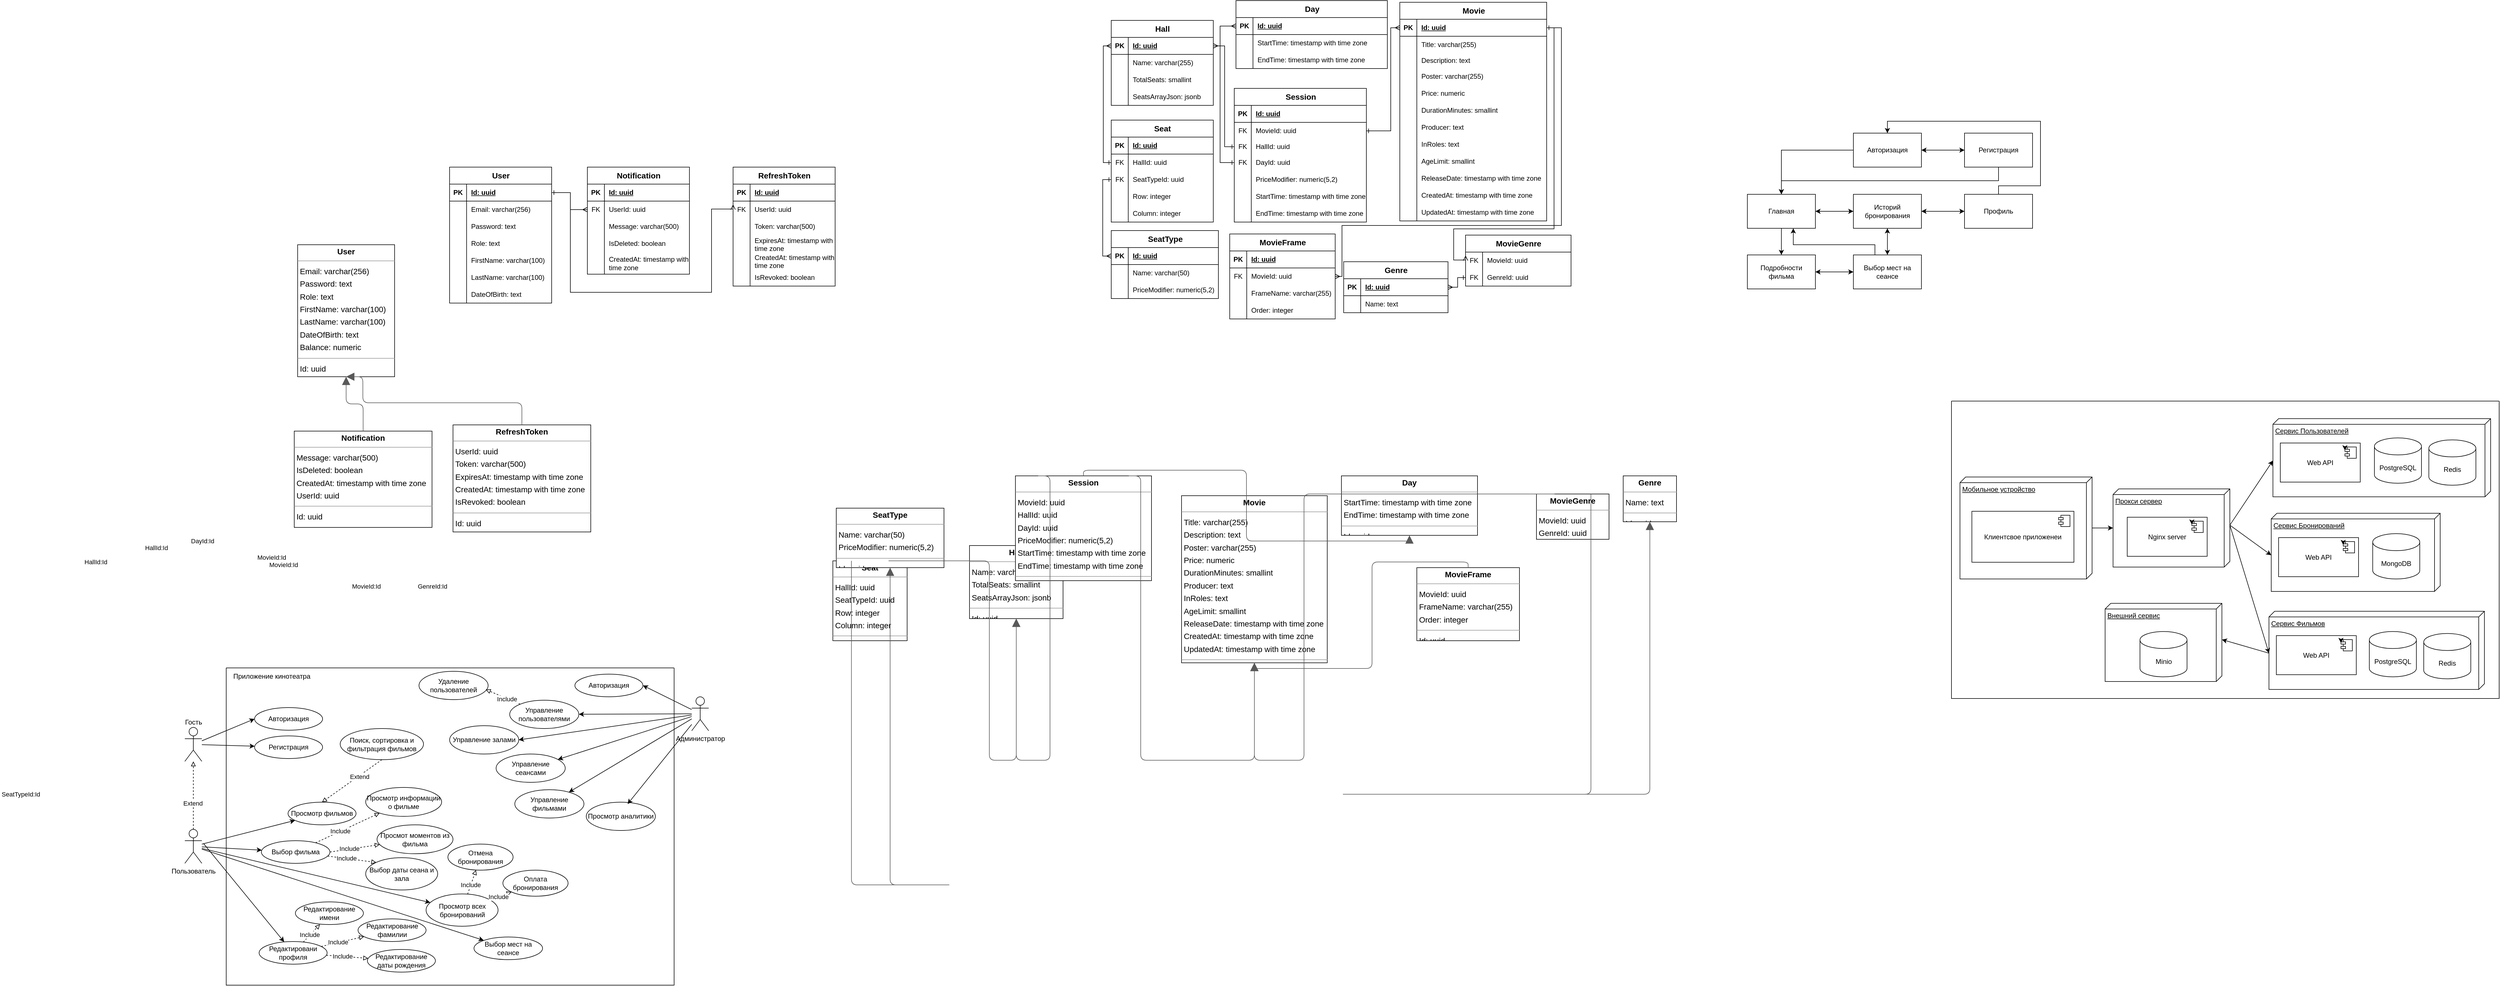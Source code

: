 <mxfile version="23.0.2" type="device">
  <diagram name="Страница — 1" id="zi1xxcI3Tf4bQcx1mExC">
    <mxGraphModel dx="5163" dy="3783" grid="0" gridSize="10" guides="1" tooltips="1" connect="1" arrows="1" fold="1" page="0" pageScale="1" pageWidth="827" pageHeight="1169" math="0" shadow="0">
      <root>
        <mxCell id="0" />
        <mxCell id="1" parent="0" />
        <mxCell id="S_BKOHA40LbPHjtPnT53-2" value="" style="swimlane;startSize=0;fillColor=none;" vertex="1" parent="1">
          <mxGeometry x="293" y="335" width="790" height="560" as="geometry" />
        </mxCell>
        <mxCell id="S_BKOHA40LbPHjtPnT53-3" value="Приложение кинотеатра" style="text;html=1;align=center;verticalAlign=middle;resizable=0;points=[];autosize=1;strokeColor=none;fillColor=none;" vertex="1" parent="S_BKOHA40LbPHjtPnT53-2">
          <mxGeometry width="160" height="30" as="geometry" />
        </mxCell>
        <mxCell id="S_BKOHA40LbPHjtPnT53-10" value="Авторизация" style="ellipse;whiteSpace=wrap;html=1;fillColor=none;" vertex="1" parent="S_BKOHA40LbPHjtPnT53-2">
          <mxGeometry x="50" y="70" width="120" height="40" as="geometry" />
        </mxCell>
        <mxCell id="S_BKOHA40LbPHjtPnT53-11" value="Регистрация" style="ellipse;whiteSpace=wrap;html=1;fillColor=none;" vertex="1" parent="S_BKOHA40LbPHjtPnT53-2">
          <mxGeometry x="50" y="120" width="120" height="40" as="geometry" />
        </mxCell>
        <mxCell id="S_BKOHA40LbPHjtPnT53-16" value="Просмотр фильмов" style="ellipse;whiteSpace=wrap;html=1;fillColor=none;" vertex="1" parent="S_BKOHA40LbPHjtPnT53-2">
          <mxGeometry x="109" y="237" width="120" height="40" as="geometry" />
        </mxCell>
        <mxCell id="S_BKOHA40LbPHjtPnT53-18" value="Поиск, сортировка и фильтрация фильмов" style="ellipse;whiteSpace=wrap;html=1;fillColor=none;" vertex="1" parent="S_BKOHA40LbPHjtPnT53-2">
          <mxGeometry x="201" y="107" width="147" height="55" as="geometry" />
        </mxCell>
        <mxCell id="S_BKOHA40LbPHjtPnT53-19" style="rounded=0;orthogonalLoop=1;jettySize=auto;html=1;endArrow=block;endFill=0;dashed=1;entryX=0.5;entryY=0;entryDx=0;entryDy=0;exitX=0.5;exitY=1;exitDx=0;exitDy=0;" edge="1" parent="S_BKOHA40LbPHjtPnT53-2" source="S_BKOHA40LbPHjtPnT53-18" target="S_BKOHA40LbPHjtPnT53-16">
          <mxGeometry relative="1" as="geometry">
            <mxPoint x="-48" y="295" as="sourcePoint" />
            <mxPoint x="-48" y="175" as="targetPoint" />
          </mxGeometry>
        </mxCell>
        <mxCell id="S_BKOHA40LbPHjtPnT53-20" value="Extend" style="edgeLabel;html=1;align=center;verticalAlign=middle;resizable=0;points=[];" vertex="1" connectable="0" parent="S_BKOHA40LbPHjtPnT53-19">
          <mxGeometry x="-0.231" y="1" relative="1" as="geometry">
            <mxPoint as="offset" />
          </mxGeometry>
        </mxCell>
        <mxCell id="S_BKOHA40LbPHjtPnT53-21" value="Редактировани профиля" style="ellipse;whiteSpace=wrap;html=1;fillColor=none;" vertex="1" parent="S_BKOHA40LbPHjtPnT53-2">
          <mxGeometry x="58" y="483" width="120" height="40" as="geometry" />
        </mxCell>
        <mxCell id="S_BKOHA40LbPHjtPnT53-23" value="Редактирование имени" style="ellipse;whiteSpace=wrap;html=1;fillColor=none;" vertex="1" parent="S_BKOHA40LbPHjtPnT53-2">
          <mxGeometry x="122" y="413" width="120" height="40" as="geometry" />
        </mxCell>
        <mxCell id="S_BKOHA40LbPHjtPnT53-34" value="Редактирование фамилии" style="ellipse;whiteSpace=wrap;html=1;fillColor=none;" vertex="1" parent="S_BKOHA40LbPHjtPnT53-2">
          <mxGeometry x="232.5" y="443" width="120" height="40" as="geometry" />
        </mxCell>
        <mxCell id="S_BKOHA40LbPHjtPnT53-35" value="Редактирование даты рождения" style="ellipse;whiteSpace=wrap;html=1;fillColor=none;" vertex="1" parent="S_BKOHA40LbPHjtPnT53-2">
          <mxGeometry x="249" y="497" width="120" height="40" as="geometry" />
        </mxCell>
        <mxCell id="S_BKOHA40LbPHjtPnT53-36" style="rounded=0;orthogonalLoop=1;jettySize=auto;html=1;endArrow=block;endFill=0;dashed=1;entryX=0.361;entryY=0.993;entryDx=0;entryDy=0;entryPerimeter=0;" edge="1" parent="S_BKOHA40LbPHjtPnT53-2" source="S_BKOHA40LbPHjtPnT53-21" target="S_BKOHA40LbPHjtPnT53-23">
          <mxGeometry relative="1" as="geometry">
            <mxPoint x="356" y="341" as="sourcePoint" />
            <mxPoint x="247" y="405" as="targetPoint" />
          </mxGeometry>
        </mxCell>
        <mxCell id="S_BKOHA40LbPHjtPnT53-37" value="Include" style="edgeLabel;html=1;align=center;verticalAlign=middle;resizable=0;points=[];" vertex="1" connectable="0" parent="S_BKOHA40LbPHjtPnT53-36">
          <mxGeometry x="-0.231" y="1" relative="1" as="geometry">
            <mxPoint as="offset" />
          </mxGeometry>
        </mxCell>
        <mxCell id="S_BKOHA40LbPHjtPnT53-38" style="rounded=0;orthogonalLoop=1;jettySize=auto;html=1;endArrow=block;endFill=0;dashed=1;" edge="1" parent="S_BKOHA40LbPHjtPnT53-2" source="S_BKOHA40LbPHjtPnT53-21" target="S_BKOHA40LbPHjtPnT53-34">
          <mxGeometry relative="1" as="geometry">
            <mxPoint x="160" y="498" as="sourcePoint" />
            <mxPoint x="199" y="461" as="targetPoint" />
          </mxGeometry>
        </mxCell>
        <mxCell id="S_BKOHA40LbPHjtPnT53-39" value="Include" style="edgeLabel;html=1;align=center;verticalAlign=middle;resizable=0;points=[];" vertex="1" connectable="0" parent="S_BKOHA40LbPHjtPnT53-38">
          <mxGeometry x="-0.231" y="1" relative="1" as="geometry">
            <mxPoint as="offset" />
          </mxGeometry>
        </mxCell>
        <mxCell id="S_BKOHA40LbPHjtPnT53-40" style="rounded=0;orthogonalLoop=1;jettySize=auto;html=1;endArrow=block;endFill=0;dashed=1;" edge="1" parent="S_BKOHA40LbPHjtPnT53-2" source="S_BKOHA40LbPHjtPnT53-21" target="S_BKOHA40LbPHjtPnT53-35">
          <mxGeometry relative="1" as="geometry">
            <mxPoint x="178" y="502" as="sourcePoint" />
            <mxPoint x="264" y="484" as="targetPoint" />
          </mxGeometry>
        </mxCell>
        <mxCell id="S_BKOHA40LbPHjtPnT53-41" value="Include" style="edgeLabel;html=1;align=center;verticalAlign=middle;resizable=0;points=[];" vertex="1" connectable="0" parent="S_BKOHA40LbPHjtPnT53-40">
          <mxGeometry x="-0.231" y="1" relative="1" as="geometry">
            <mxPoint as="offset" />
          </mxGeometry>
        </mxCell>
        <mxCell id="S_BKOHA40LbPHjtPnT53-42" value="Выбор фильма" style="ellipse;whiteSpace=wrap;html=1;fillColor=none;" vertex="1" parent="S_BKOHA40LbPHjtPnT53-2">
          <mxGeometry x="62" y="305" width="121" height="40" as="geometry" />
        </mxCell>
        <mxCell id="S_BKOHA40LbPHjtPnT53-44" value="Просмотр информации о фильме" style="ellipse;whiteSpace=wrap;html=1;fillColor=none;" vertex="1" parent="S_BKOHA40LbPHjtPnT53-2">
          <mxGeometry x="246" y="211" width="134" height="51" as="geometry" />
        </mxCell>
        <mxCell id="S_BKOHA40LbPHjtPnT53-45" style="rounded=0;orthogonalLoop=1;jettySize=auto;html=1;endArrow=block;endFill=0;dashed=1;" edge="1" parent="S_BKOHA40LbPHjtPnT53-2" source="S_BKOHA40LbPHjtPnT53-42" target="S_BKOHA40LbPHjtPnT53-44">
          <mxGeometry relative="1" as="geometry">
            <mxPoint x="153" y="495" as="sourcePoint" />
            <mxPoint x="199" y="461" as="targetPoint" />
          </mxGeometry>
        </mxCell>
        <mxCell id="S_BKOHA40LbPHjtPnT53-46" value="Include" style="edgeLabel;html=1;align=center;verticalAlign=middle;resizable=0;points=[];" vertex="1" connectable="0" parent="S_BKOHA40LbPHjtPnT53-45">
          <mxGeometry x="-0.231" y="1" relative="1" as="geometry">
            <mxPoint as="offset" />
          </mxGeometry>
        </mxCell>
        <mxCell id="S_BKOHA40LbPHjtPnT53-47" value="Просмот моментов из фильма" style="ellipse;whiteSpace=wrap;html=1;fillColor=none;" vertex="1" parent="S_BKOHA40LbPHjtPnT53-2">
          <mxGeometry x="266" y="277" width="134" height="51" as="geometry" />
        </mxCell>
        <mxCell id="S_BKOHA40LbPHjtPnT53-49" style="rounded=0;orthogonalLoop=1;jettySize=auto;html=1;endArrow=block;endFill=0;dashed=1;exitX=1;exitY=0.5;exitDx=0;exitDy=0;" edge="1" parent="S_BKOHA40LbPHjtPnT53-2" source="S_BKOHA40LbPHjtPnT53-42" target="S_BKOHA40LbPHjtPnT53-47">
          <mxGeometry relative="1" as="geometry">
            <mxPoint x="167" y="319" as="sourcePoint" />
            <mxPoint x="280" y="266" as="targetPoint" />
          </mxGeometry>
        </mxCell>
        <mxCell id="S_BKOHA40LbPHjtPnT53-50" value="Include" style="edgeLabel;html=1;align=center;verticalAlign=middle;resizable=0;points=[];" vertex="1" connectable="0" parent="S_BKOHA40LbPHjtPnT53-49">
          <mxGeometry x="-0.231" y="1" relative="1" as="geometry">
            <mxPoint as="offset" />
          </mxGeometry>
        </mxCell>
        <mxCell id="S_BKOHA40LbPHjtPnT53-51" value="Выбор даты сеана и зала" style="ellipse;whiteSpace=wrap;html=1;fillColor=none;" vertex="1" parent="S_BKOHA40LbPHjtPnT53-2">
          <mxGeometry x="246" y="335" width="127" height="57" as="geometry" />
        </mxCell>
        <mxCell id="S_BKOHA40LbPHjtPnT53-52" style="rounded=0;orthogonalLoop=1;jettySize=auto;html=1;endArrow=block;endFill=0;dashed=1;entryX=0;entryY=0;entryDx=0;entryDy=0;" edge="1" parent="S_BKOHA40LbPHjtPnT53-2" source="S_BKOHA40LbPHjtPnT53-42" target="S_BKOHA40LbPHjtPnT53-51">
          <mxGeometry relative="1" as="geometry">
            <mxPoint x="193" y="335" as="sourcePoint" />
            <mxPoint x="280" y="322" as="targetPoint" />
          </mxGeometry>
        </mxCell>
        <mxCell id="S_BKOHA40LbPHjtPnT53-53" value="Include" style="edgeLabel;html=1;align=center;verticalAlign=middle;resizable=0;points=[];" vertex="1" connectable="0" parent="S_BKOHA40LbPHjtPnT53-52">
          <mxGeometry x="-0.231" y="1" relative="1" as="geometry">
            <mxPoint as="offset" />
          </mxGeometry>
        </mxCell>
        <mxCell id="S_BKOHA40LbPHjtPnT53-54" value="Выбор мест на сеансе" style="ellipse;whiteSpace=wrap;html=1;fillColor=none;" vertex="1" parent="S_BKOHA40LbPHjtPnT53-2">
          <mxGeometry x="437" y="475" width="121" height="40" as="geometry" />
        </mxCell>
        <mxCell id="S_BKOHA40LbPHjtPnT53-56" value="Просмотр всех бронирований" style="ellipse;whiteSpace=wrap;html=1;fillColor=none;" vertex="1" parent="S_BKOHA40LbPHjtPnT53-2">
          <mxGeometry x="352.5" y="399" width="127" height="57" as="geometry" />
        </mxCell>
        <mxCell id="S_BKOHA40LbPHjtPnT53-58" value="Отмена бронирования" style="ellipse;whiteSpace=wrap;html=1;fillColor=none;" vertex="1" parent="S_BKOHA40LbPHjtPnT53-2">
          <mxGeometry x="391" y="311" width="115" height="46" as="geometry" />
        </mxCell>
        <mxCell id="S_BKOHA40LbPHjtPnT53-59" value="Оплата бронирования" style="ellipse;whiteSpace=wrap;html=1;fillColor=none;" vertex="1" parent="S_BKOHA40LbPHjtPnT53-2">
          <mxGeometry x="488" y="357" width="115" height="46" as="geometry" />
        </mxCell>
        <mxCell id="S_BKOHA40LbPHjtPnT53-60" style="rounded=0;orthogonalLoop=1;jettySize=auto;html=1;endArrow=block;endFill=0;dashed=1;" edge="1" parent="S_BKOHA40LbPHjtPnT53-2" source="S_BKOHA40LbPHjtPnT53-56" target="S_BKOHA40LbPHjtPnT53-58">
          <mxGeometry relative="1" as="geometry">
            <mxPoint x="189" y="342" as="sourcePoint" />
            <mxPoint x="274" y="353" as="targetPoint" />
          </mxGeometry>
        </mxCell>
        <mxCell id="S_BKOHA40LbPHjtPnT53-61" value="Include" style="edgeLabel;html=1;align=center;verticalAlign=middle;resizable=0;points=[];" vertex="1" connectable="0" parent="S_BKOHA40LbPHjtPnT53-60">
          <mxGeometry x="-0.231" y="1" relative="1" as="geometry">
            <mxPoint as="offset" />
          </mxGeometry>
        </mxCell>
        <mxCell id="S_BKOHA40LbPHjtPnT53-62" style="rounded=0;orthogonalLoop=1;jettySize=auto;html=1;endArrow=block;endFill=0;dashed=1;" edge="1" parent="S_BKOHA40LbPHjtPnT53-2" source="S_BKOHA40LbPHjtPnT53-56" target="S_BKOHA40LbPHjtPnT53-59">
          <mxGeometry relative="1" as="geometry">
            <mxPoint x="436" y="409" as="sourcePoint" />
            <mxPoint x="451" y="367" as="targetPoint" />
          </mxGeometry>
        </mxCell>
        <mxCell id="S_BKOHA40LbPHjtPnT53-63" value="Include" style="edgeLabel;html=1;align=center;verticalAlign=middle;resizable=0;points=[];" vertex="1" connectable="0" parent="S_BKOHA40LbPHjtPnT53-62">
          <mxGeometry x="-0.231" y="1" relative="1" as="geometry">
            <mxPoint as="offset" />
          </mxGeometry>
        </mxCell>
        <mxCell id="S_BKOHA40LbPHjtPnT53-449" value="Авторизация" style="ellipse;whiteSpace=wrap;html=1;fillColor=none;" vertex="1" parent="S_BKOHA40LbPHjtPnT53-2">
          <mxGeometry x="615" y="11" width="120" height="40" as="geometry" />
        </mxCell>
        <mxCell id="S_BKOHA40LbPHjtPnT53-451" value="Управление пользователями" style="ellipse;whiteSpace=wrap;html=1;fillColor=none;" vertex="1" parent="S_BKOHA40LbPHjtPnT53-2">
          <mxGeometry x="500" y="57" width="122" height="50" as="geometry" />
        </mxCell>
        <mxCell id="S_BKOHA40LbPHjtPnT53-490" value="Удаление пользователей" style="ellipse;whiteSpace=wrap;html=1;fillColor=none;" vertex="1" parent="S_BKOHA40LbPHjtPnT53-2">
          <mxGeometry x="340" y="6" width="122" height="50" as="geometry" />
        </mxCell>
        <mxCell id="S_BKOHA40LbPHjtPnT53-491" style="rounded=0;orthogonalLoop=1;jettySize=auto;html=1;endArrow=block;endFill=0;dashed=1;entryX=0.966;entryY=0.644;entryDx=0;entryDy=0;entryPerimeter=0;" edge="1" parent="S_BKOHA40LbPHjtPnT53-2" source="S_BKOHA40LbPHjtPnT53-451" target="S_BKOHA40LbPHjtPnT53-490">
          <mxGeometry relative="1" as="geometry">
            <mxPoint x="437" y="213" as="sourcePoint" />
            <mxPoint x="452" y="171" as="targetPoint" />
          </mxGeometry>
        </mxCell>
        <mxCell id="S_BKOHA40LbPHjtPnT53-492" value="Include" style="edgeLabel;html=1;align=center;verticalAlign=middle;resizable=0;points=[];" vertex="1" connectable="0" parent="S_BKOHA40LbPHjtPnT53-491">
          <mxGeometry x="-0.231" y="1" relative="1" as="geometry">
            <mxPoint as="offset" />
          </mxGeometry>
        </mxCell>
        <mxCell id="S_BKOHA40LbPHjtPnT53-494" value="Управление залами" style="ellipse;whiteSpace=wrap;html=1;fillColor=none;" vertex="1" parent="S_BKOHA40LbPHjtPnT53-2">
          <mxGeometry x="394" y="102" width="122" height="50" as="geometry" />
        </mxCell>
        <mxCell id="S_BKOHA40LbPHjtPnT53-495" value="Управление сеансами" style="ellipse;whiteSpace=wrap;html=1;fillColor=none;" vertex="1" parent="S_BKOHA40LbPHjtPnT53-2">
          <mxGeometry x="476" y="152" width="122" height="50" as="geometry" />
        </mxCell>
        <mxCell id="S_BKOHA40LbPHjtPnT53-496" value="Управление фильмами" style="ellipse;whiteSpace=wrap;html=1;fillColor=none;" vertex="1" parent="S_BKOHA40LbPHjtPnT53-2">
          <mxGeometry x="509" y="215" width="122" height="50" as="geometry" />
        </mxCell>
        <mxCell id="S_BKOHA40LbPHjtPnT53-501" value="Просмотр аналитики" style="ellipse;whiteSpace=wrap;html=1;fillColor=none;" vertex="1" parent="S_BKOHA40LbPHjtPnT53-2">
          <mxGeometry x="635" y="237" width="122" height="50" as="geometry" />
        </mxCell>
        <mxCell id="S_BKOHA40LbPHjtPnT53-450" style="rounded=0;orthogonalLoop=1;jettySize=auto;html=1;entryX=1;entryY=0.5;entryDx=0;entryDy=0;" edge="1" parent="1" source="S_BKOHA40LbPHjtPnT53-4" target="S_BKOHA40LbPHjtPnT53-449">
          <mxGeometry relative="1" as="geometry" />
        </mxCell>
        <mxCell id="S_BKOHA40LbPHjtPnT53-493" style="rounded=0;orthogonalLoop=1;jettySize=auto;html=1;" edge="1" parent="1" source="S_BKOHA40LbPHjtPnT53-4" target="S_BKOHA40LbPHjtPnT53-451">
          <mxGeometry relative="1" as="geometry" />
        </mxCell>
        <mxCell id="S_BKOHA40LbPHjtPnT53-498" style="rounded=0;orthogonalLoop=1;jettySize=auto;html=1;entryX=1;entryY=0.5;entryDx=0;entryDy=0;" edge="1" parent="1" source="S_BKOHA40LbPHjtPnT53-4" target="S_BKOHA40LbPHjtPnT53-494">
          <mxGeometry relative="1" as="geometry" />
        </mxCell>
        <mxCell id="S_BKOHA40LbPHjtPnT53-499" style="rounded=0;orthogonalLoop=1;jettySize=auto;html=1;" edge="1" parent="1" source="S_BKOHA40LbPHjtPnT53-4" target="S_BKOHA40LbPHjtPnT53-495">
          <mxGeometry relative="1" as="geometry" />
        </mxCell>
        <mxCell id="S_BKOHA40LbPHjtPnT53-500" style="rounded=0;orthogonalLoop=1;jettySize=auto;html=1;" edge="1" parent="1" source="S_BKOHA40LbPHjtPnT53-4" target="S_BKOHA40LbPHjtPnT53-496">
          <mxGeometry relative="1" as="geometry" />
        </mxCell>
        <mxCell id="S_BKOHA40LbPHjtPnT53-4" value="Администратор" style="shape=umlActor;verticalLabelPosition=bottom;verticalAlign=top;html=1;outlineConnect=0;" vertex="1" parent="1">
          <mxGeometry x="1114" y="386" width="30" height="60" as="geometry" />
        </mxCell>
        <mxCell id="S_BKOHA40LbPHjtPnT53-14" style="edgeStyle=orthogonalEdgeStyle;rounded=0;orthogonalLoop=1;jettySize=auto;html=1;endArrow=block;endFill=0;dashed=1;" edge="1" parent="1" source="S_BKOHA40LbPHjtPnT53-5" target="S_BKOHA40LbPHjtPnT53-8">
          <mxGeometry relative="1" as="geometry" />
        </mxCell>
        <mxCell id="S_BKOHA40LbPHjtPnT53-15" value="Extend" style="edgeLabel;html=1;align=center;verticalAlign=middle;resizable=0;points=[];" vertex="1" connectable="0" parent="S_BKOHA40LbPHjtPnT53-14">
          <mxGeometry x="-0.231" y="1" relative="1" as="geometry">
            <mxPoint as="offset" />
          </mxGeometry>
        </mxCell>
        <mxCell id="S_BKOHA40LbPHjtPnT53-17" style="rounded=0;orthogonalLoop=1;jettySize=auto;html=1;" edge="1" parent="1" source="S_BKOHA40LbPHjtPnT53-5" target="S_BKOHA40LbPHjtPnT53-16">
          <mxGeometry relative="1" as="geometry" />
        </mxCell>
        <mxCell id="S_BKOHA40LbPHjtPnT53-22" style="rounded=0;orthogonalLoop=1;jettySize=auto;html=1;" edge="1" parent="1" target="S_BKOHA40LbPHjtPnT53-21">
          <mxGeometry relative="1" as="geometry">
            <mxPoint x="253" y="645" as="sourcePoint" />
          </mxGeometry>
        </mxCell>
        <mxCell id="S_BKOHA40LbPHjtPnT53-43" style="rounded=0;orthogonalLoop=1;jettySize=auto;html=1;" edge="1" parent="1" source="S_BKOHA40LbPHjtPnT53-5" target="S_BKOHA40LbPHjtPnT53-42">
          <mxGeometry relative="1" as="geometry" />
        </mxCell>
        <mxCell id="S_BKOHA40LbPHjtPnT53-55" style="rounded=0;orthogonalLoop=1;jettySize=auto;html=1;" edge="1" parent="1" source="S_BKOHA40LbPHjtPnT53-5" target="S_BKOHA40LbPHjtPnT53-54">
          <mxGeometry relative="1" as="geometry" />
        </mxCell>
        <mxCell id="S_BKOHA40LbPHjtPnT53-57" style="rounded=0;orthogonalLoop=1;jettySize=auto;html=1;" edge="1" parent="1" source="S_BKOHA40LbPHjtPnT53-5" target="S_BKOHA40LbPHjtPnT53-56">
          <mxGeometry relative="1" as="geometry" />
        </mxCell>
        <mxCell id="S_BKOHA40LbPHjtPnT53-5" value="Пользователь" style="shape=umlActor;verticalLabelPosition=bottom;verticalAlign=top;html=1;outlineConnect=0;" vertex="1" parent="1">
          <mxGeometry x="220" y="620" width="30" height="60" as="geometry" />
        </mxCell>
        <mxCell id="S_BKOHA40LbPHjtPnT53-12" style="rounded=0;orthogonalLoop=1;jettySize=auto;html=1;entryX=0;entryY=0.5;entryDx=0;entryDy=0;strokeColor=default;" edge="1" parent="1" source="S_BKOHA40LbPHjtPnT53-8" target="S_BKOHA40LbPHjtPnT53-10">
          <mxGeometry relative="1" as="geometry" />
        </mxCell>
        <mxCell id="S_BKOHA40LbPHjtPnT53-13" style="rounded=0;orthogonalLoop=1;jettySize=auto;html=1;" edge="1" parent="1" source="S_BKOHA40LbPHjtPnT53-8" target="S_BKOHA40LbPHjtPnT53-11">
          <mxGeometry relative="1" as="geometry" />
        </mxCell>
        <mxCell id="S_BKOHA40LbPHjtPnT53-8" value="Гость" style="shape=umlActor;verticalLabelPosition=top;verticalAlign=bottom;html=1;outlineConnect=0;labelPosition=center;align=center;" vertex="1" parent="1">
          <mxGeometry x="220" y="440" width="30" height="60" as="geometry" />
        </mxCell>
        <mxCell id="S_BKOHA40LbPHjtPnT53-64" value="&lt;p style=&quot;margin:0px;margin-top:4px;text-align:center;&quot;&gt;&lt;b&gt;Notification&lt;/b&gt;&lt;/p&gt;&lt;hr size=&quot;1&quot;/&gt;&lt;p style=&quot;margin:0 0 0 4px;line-height:1.6;&quot;&gt; Message: varchar(500)&lt;br/&gt; IsDeleted: boolean&lt;br/&gt; CreatedAt: timestamp with time zone&lt;br/&gt; UserId: uuid&lt;/p&gt;&lt;hr size=&quot;1&quot;/&gt;&lt;p style=&quot;margin:0 0 0 4px;line-height:1.6;&quot;&gt; Id: uuid&lt;/p&gt;" style="verticalAlign=top;align=left;overflow=fill;fontSize=14;fontFamily=Helvetica;html=1;rounded=0;shadow=0;comic=0;labelBackgroundColor=none;strokeWidth=1;" vertex="1" parent="1">
          <mxGeometry x="413" y="-83" width="243" height="170" as="geometry" />
        </mxCell>
        <mxCell id="S_BKOHA40LbPHjtPnT53-65" value="&lt;p style=&quot;margin:0px;margin-top:4px;text-align:center;&quot;&gt;&lt;b&gt;RefreshToken&lt;/b&gt;&lt;/p&gt;&lt;hr size=&quot;1&quot;/&gt;&lt;p style=&quot;margin:0 0 0 4px;line-height:1.6;&quot;&gt; UserId: uuid&lt;br/&gt; Token: varchar(500)&lt;br/&gt; ExpiresAt: timestamp with time zone&lt;br/&gt; CreatedAt: timestamp with time zone&lt;br/&gt; IsRevoked: boolean&lt;/p&gt;&lt;hr size=&quot;1&quot;/&gt;&lt;p style=&quot;margin:0 0 0 4px;line-height:1.6;&quot;&gt; Id: uuid&lt;/p&gt;" style="verticalAlign=top;align=left;overflow=fill;fontSize=14;fontFamily=Helvetica;html=1;rounded=0;shadow=0;comic=0;labelBackgroundColor=none;strokeWidth=1;" vertex="1" parent="1">
          <mxGeometry x="693" y="-94" width="243" height="189" as="geometry" />
        </mxCell>
        <mxCell id="S_BKOHA40LbPHjtPnT53-66" value="&lt;p style=&quot;margin:0px;margin-top:4px;text-align:center;&quot;&gt;&lt;b&gt;User&lt;/b&gt;&lt;/p&gt;&lt;hr size=&quot;1&quot;/&gt;&lt;p style=&quot;margin:0 0 0 4px;line-height:1.6;&quot;&gt; Email: varchar(256)&lt;br/&gt; Password: text&lt;br/&gt; Role: text&lt;br/&gt; FirstName: varchar(100)&lt;br/&gt; LastName: varchar(100)&lt;br/&gt; DateOfBirth: text&lt;br/&gt; Balance: numeric&lt;/p&gt;&lt;hr size=&quot;1&quot;/&gt;&lt;p style=&quot;margin:0 0 0 4px;line-height:1.6;&quot;&gt; Id: uuid&lt;/p&gt;" style="verticalAlign=top;align=left;overflow=fill;fontSize=14;fontFamily=Helvetica;html=1;rounded=0;shadow=0;comic=0;labelBackgroundColor=none;strokeWidth=1;" vertex="1" parent="1">
          <mxGeometry x="419" y="-412" width="171" height="233" as="geometry" />
        </mxCell>
        <mxCell id="S_BKOHA40LbPHjtPnT53-67" value="" style="html=1;rounded=1;edgeStyle=orthogonalEdgeStyle;dashed=0;startArrow=none;endArrow=block;endSize=12;strokeColor=#595959;exitX=0.500;exitY=0.000;exitDx=0;exitDy=0;entryX=0.500;entryY=1.000;entryDx=0;entryDy=0;" edge="1" parent="1" source="S_BKOHA40LbPHjtPnT53-64" target="S_BKOHA40LbPHjtPnT53-66">
          <mxGeometry width="50" height="50" relative="1" as="geometry">
            <Array as="points" />
          </mxGeometry>
        </mxCell>
        <mxCell id="S_BKOHA40LbPHjtPnT53-69" value="" style="html=1;rounded=1;edgeStyle=orthogonalEdgeStyle;dashed=0;startArrow=none;endArrow=block;endSize=12;strokeColor=#595959;exitX=0.500;exitY=0.000;exitDx=0;exitDy=0;entryX=0.500;entryY=1.000;entryDx=0;entryDy=0;" edge="1" parent="1" source="S_BKOHA40LbPHjtPnT53-65" target="S_BKOHA40LbPHjtPnT53-66">
          <mxGeometry width="50" height="50" relative="1" as="geometry">
            <Array as="points">
              <mxPoint x="814" y="-133" />
              <mxPoint x="534" y="-133" />
            </Array>
          </mxGeometry>
        </mxCell>
        <mxCell id="S_BKOHA40LbPHjtPnT53-71" value="&lt;b style=&quot;border-color: var(--border-color); font-size: 14px;&quot;&gt;User&lt;/b&gt;" style="shape=table;startSize=30;container=1;collapsible=1;childLayout=tableLayout;fixedRows=1;rowLines=0;fontStyle=1;align=center;resizeLast=1;html=1;" vertex="1" parent="1">
          <mxGeometry x="687" y="-549" width="180" height="240" as="geometry" />
        </mxCell>
        <mxCell id="S_BKOHA40LbPHjtPnT53-72" value="" style="shape=tableRow;horizontal=0;startSize=0;swimlaneHead=0;swimlaneBody=0;fillColor=none;collapsible=0;dropTarget=0;points=[[0,0.5],[1,0.5]];portConstraint=eastwest;top=0;left=0;right=0;bottom=1;" vertex="1" parent="S_BKOHA40LbPHjtPnT53-71">
          <mxGeometry y="30" width="180" height="30" as="geometry" />
        </mxCell>
        <mxCell id="S_BKOHA40LbPHjtPnT53-73" value="PK" style="shape=partialRectangle;connectable=0;fillColor=none;top=0;left=0;bottom=0;right=0;fontStyle=1;overflow=hidden;whiteSpace=wrap;html=1;" vertex="1" parent="S_BKOHA40LbPHjtPnT53-72">
          <mxGeometry width="30" height="30" as="geometry">
            <mxRectangle width="30" height="30" as="alternateBounds" />
          </mxGeometry>
        </mxCell>
        <mxCell id="S_BKOHA40LbPHjtPnT53-74" value="Id: uuid" style="shape=partialRectangle;connectable=0;fillColor=none;top=0;left=0;bottom=0;right=0;align=left;spacingLeft=6;fontStyle=5;overflow=hidden;whiteSpace=wrap;html=1;" vertex="1" parent="S_BKOHA40LbPHjtPnT53-72">
          <mxGeometry x="30" width="150" height="30" as="geometry">
            <mxRectangle width="150" height="30" as="alternateBounds" />
          </mxGeometry>
        </mxCell>
        <mxCell id="S_BKOHA40LbPHjtPnT53-75" value="" style="shape=tableRow;horizontal=0;startSize=0;swimlaneHead=0;swimlaneBody=0;fillColor=none;collapsible=0;dropTarget=0;points=[[0,0.5],[1,0.5]];portConstraint=eastwest;top=0;left=0;right=0;bottom=0;" vertex="1" parent="S_BKOHA40LbPHjtPnT53-71">
          <mxGeometry y="60" width="180" height="30" as="geometry" />
        </mxCell>
        <mxCell id="S_BKOHA40LbPHjtPnT53-76" value="" style="shape=partialRectangle;connectable=0;fillColor=none;top=0;left=0;bottom=0;right=0;editable=1;overflow=hidden;whiteSpace=wrap;html=1;" vertex="1" parent="S_BKOHA40LbPHjtPnT53-75">
          <mxGeometry width="30" height="30" as="geometry">
            <mxRectangle width="30" height="30" as="alternateBounds" />
          </mxGeometry>
        </mxCell>
        <mxCell id="S_BKOHA40LbPHjtPnT53-77" value="Email: varchar(256)" style="shape=partialRectangle;connectable=0;fillColor=none;top=0;left=0;bottom=0;right=0;align=left;spacingLeft=6;overflow=hidden;whiteSpace=wrap;html=1;" vertex="1" parent="S_BKOHA40LbPHjtPnT53-75">
          <mxGeometry x="30" width="150" height="30" as="geometry">
            <mxRectangle width="150" height="30" as="alternateBounds" />
          </mxGeometry>
        </mxCell>
        <mxCell id="S_BKOHA40LbPHjtPnT53-78" value="" style="shape=tableRow;horizontal=0;startSize=0;swimlaneHead=0;swimlaneBody=0;fillColor=none;collapsible=0;dropTarget=0;points=[[0,0.5],[1,0.5]];portConstraint=eastwest;top=0;left=0;right=0;bottom=0;" vertex="1" parent="S_BKOHA40LbPHjtPnT53-71">
          <mxGeometry y="90" width="180" height="30" as="geometry" />
        </mxCell>
        <mxCell id="S_BKOHA40LbPHjtPnT53-79" value="" style="shape=partialRectangle;connectable=0;fillColor=none;top=0;left=0;bottom=0;right=0;editable=1;overflow=hidden;whiteSpace=wrap;html=1;" vertex="1" parent="S_BKOHA40LbPHjtPnT53-78">
          <mxGeometry width="30" height="30" as="geometry">
            <mxRectangle width="30" height="30" as="alternateBounds" />
          </mxGeometry>
        </mxCell>
        <mxCell id="S_BKOHA40LbPHjtPnT53-80" value="Password: text" style="shape=partialRectangle;connectable=0;fillColor=none;top=0;left=0;bottom=0;right=0;align=left;spacingLeft=6;overflow=hidden;whiteSpace=wrap;html=1;" vertex="1" parent="S_BKOHA40LbPHjtPnT53-78">
          <mxGeometry x="30" width="150" height="30" as="geometry">
            <mxRectangle width="150" height="30" as="alternateBounds" />
          </mxGeometry>
        </mxCell>
        <mxCell id="S_BKOHA40LbPHjtPnT53-81" value="" style="shape=tableRow;horizontal=0;startSize=0;swimlaneHead=0;swimlaneBody=0;fillColor=none;collapsible=0;dropTarget=0;points=[[0,0.5],[1,0.5]];portConstraint=eastwest;top=0;left=0;right=0;bottom=0;" vertex="1" parent="S_BKOHA40LbPHjtPnT53-71">
          <mxGeometry y="120" width="180" height="30" as="geometry" />
        </mxCell>
        <mxCell id="S_BKOHA40LbPHjtPnT53-82" value="" style="shape=partialRectangle;connectable=0;fillColor=none;top=0;left=0;bottom=0;right=0;editable=1;overflow=hidden;whiteSpace=wrap;html=1;" vertex="1" parent="S_BKOHA40LbPHjtPnT53-81">
          <mxGeometry width="30" height="30" as="geometry">
            <mxRectangle width="30" height="30" as="alternateBounds" />
          </mxGeometry>
        </mxCell>
        <mxCell id="S_BKOHA40LbPHjtPnT53-83" value="Role: text" style="shape=partialRectangle;connectable=0;fillColor=none;top=0;left=0;bottom=0;right=0;align=left;spacingLeft=6;overflow=hidden;whiteSpace=wrap;html=1;" vertex="1" parent="S_BKOHA40LbPHjtPnT53-81">
          <mxGeometry x="30" width="150" height="30" as="geometry">
            <mxRectangle width="150" height="30" as="alternateBounds" />
          </mxGeometry>
        </mxCell>
        <mxCell id="S_BKOHA40LbPHjtPnT53-84" value="" style="shape=tableRow;horizontal=0;startSize=0;swimlaneHead=0;swimlaneBody=0;fillColor=none;collapsible=0;dropTarget=0;points=[[0,0.5],[1,0.5]];portConstraint=eastwest;top=0;left=0;right=0;bottom=0;" vertex="1" parent="S_BKOHA40LbPHjtPnT53-71">
          <mxGeometry y="150" width="180" height="30" as="geometry" />
        </mxCell>
        <mxCell id="S_BKOHA40LbPHjtPnT53-85" value="" style="shape=partialRectangle;connectable=0;fillColor=none;top=0;left=0;bottom=0;right=0;editable=1;overflow=hidden;whiteSpace=wrap;html=1;" vertex="1" parent="S_BKOHA40LbPHjtPnT53-84">
          <mxGeometry width="30" height="30" as="geometry">
            <mxRectangle width="30" height="30" as="alternateBounds" />
          </mxGeometry>
        </mxCell>
        <mxCell id="S_BKOHA40LbPHjtPnT53-86" value="FirstName: varchar(100)" style="shape=partialRectangle;connectable=0;fillColor=none;top=0;left=0;bottom=0;right=0;align=left;spacingLeft=6;overflow=hidden;whiteSpace=wrap;html=1;" vertex="1" parent="S_BKOHA40LbPHjtPnT53-84">
          <mxGeometry x="30" width="150" height="30" as="geometry">
            <mxRectangle width="150" height="30" as="alternateBounds" />
          </mxGeometry>
        </mxCell>
        <mxCell id="S_BKOHA40LbPHjtPnT53-87" value="" style="shape=tableRow;horizontal=0;startSize=0;swimlaneHead=0;swimlaneBody=0;fillColor=none;collapsible=0;dropTarget=0;points=[[0,0.5],[1,0.5]];portConstraint=eastwest;top=0;left=0;right=0;bottom=0;" vertex="1" parent="S_BKOHA40LbPHjtPnT53-71">
          <mxGeometry y="180" width="180" height="30" as="geometry" />
        </mxCell>
        <mxCell id="S_BKOHA40LbPHjtPnT53-88" value="" style="shape=partialRectangle;connectable=0;fillColor=none;top=0;left=0;bottom=0;right=0;editable=1;overflow=hidden;whiteSpace=wrap;html=1;" vertex="1" parent="S_BKOHA40LbPHjtPnT53-87">
          <mxGeometry width="30" height="30" as="geometry">
            <mxRectangle width="30" height="30" as="alternateBounds" />
          </mxGeometry>
        </mxCell>
        <mxCell id="S_BKOHA40LbPHjtPnT53-89" value="LastName: varchar(100)" style="shape=partialRectangle;connectable=0;fillColor=none;top=0;left=0;bottom=0;right=0;align=left;spacingLeft=6;overflow=hidden;whiteSpace=wrap;html=1;" vertex="1" parent="S_BKOHA40LbPHjtPnT53-87">
          <mxGeometry x="30" width="150" height="30" as="geometry">
            <mxRectangle width="150" height="30" as="alternateBounds" />
          </mxGeometry>
        </mxCell>
        <mxCell id="S_BKOHA40LbPHjtPnT53-90" value="" style="shape=tableRow;horizontal=0;startSize=0;swimlaneHead=0;swimlaneBody=0;fillColor=none;collapsible=0;dropTarget=0;points=[[0,0.5],[1,0.5]];portConstraint=eastwest;top=0;left=0;right=0;bottom=0;" vertex="1" parent="S_BKOHA40LbPHjtPnT53-71">
          <mxGeometry y="210" width="180" height="30" as="geometry" />
        </mxCell>
        <mxCell id="S_BKOHA40LbPHjtPnT53-91" value="" style="shape=partialRectangle;connectable=0;fillColor=none;top=0;left=0;bottom=0;right=0;editable=1;overflow=hidden;whiteSpace=wrap;html=1;" vertex="1" parent="S_BKOHA40LbPHjtPnT53-90">
          <mxGeometry width="30" height="30" as="geometry">
            <mxRectangle width="30" height="30" as="alternateBounds" />
          </mxGeometry>
        </mxCell>
        <mxCell id="S_BKOHA40LbPHjtPnT53-92" value="DateOfBirth: text" style="shape=partialRectangle;connectable=0;fillColor=none;top=0;left=0;bottom=0;right=0;align=left;spacingLeft=6;overflow=hidden;whiteSpace=wrap;html=1;" vertex="1" parent="S_BKOHA40LbPHjtPnT53-90">
          <mxGeometry x="30" width="150" height="30" as="geometry">
            <mxRectangle width="150" height="30" as="alternateBounds" />
          </mxGeometry>
        </mxCell>
        <mxCell id="S_BKOHA40LbPHjtPnT53-96" value="&lt;b style=&quot;border-color: var(--border-color); font-size: 14px;&quot;&gt;Notification&lt;/b&gt;" style="shape=table;startSize=30;container=1;collapsible=1;childLayout=tableLayout;fixedRows=1;rowLines=0;fontStyle=1;align=center;resizeLast=1;html=1;" vertex="1" parent="1">
          <mxGeometry x="930" y="-549" width="180" height="189" as="geometry" />
        </mxCell>
        <mxCell id="S_BKOHA40LbPHjtPnT53-97" value="" style="shape=tableRow;horizontal=0;startSize=0;swimlaneHead=0;swimlaneBody=0;fillColor=none;collapsible=0;dropTarget=0;points=[[0,0.5],[1,0.5]];portConstraint=eastwest;top=0;left=0;right=0;bottom=1;" vertex="1" parent="S_BKOHA40LbPHjtPnT53-96">
          <mxGeometry y="30" width="180" height="30" as="geometry" />
        </mxCell>
        <mxCell id="S_BKOHA40LbPHjtPnT53-98" value="PK" style="shape=partialRectangle;connectable=0;fillColor=none;top=0;left=0;bottom=0;right=0;fontStyle=1;overflow=hidden;whiteSpace=wrap;html=1;" vertex="1" parent="S_BKOHA40LbPHjtPnT53-97">
          <mxGeometry width="30" height="30" as="geometry">
            <mxRectangle width="30" height="30" as="alternateBounds" />
          </mxGeometry>
        </mxCell>
        <mxCell id="S_BKOHA40LbPHjtPnT53-99" value="Id: uuid" style="shape=partialRectangle;connectable=0;fillColor=none;top=0;left=0;bottom=0;right=0;align=left;spacingLeft=6;fontStyle=5;overflow=hidden;whiteSpace=wrap;html=1;" vertex="1" parent="S_BKOHA40LbPHjtPnT53-97">
          <mxGeometry x="30" width="150" height="30" as="geometry">
            <mxRectangle width="150" height="30" as="alternateBounds" />
          </mxGeometry>
        </mxCell>
        <mxCell id="S_BKOHA40LbPHjtPnT53-109" value="" style="shape=tableRow;horizontal=0;startSize=0;swimlaneHead=0;swimlaneBody=0;fillColor=none;collapsible=0;dropTarget=0;points=[[0,0.5],[1,0.5]];portConstraint=eastwest;top=0;left=0;right=0;bottom=0;" vertex="1" parent="S_BKOHA40LbPHjtPnT53-96">
          <mxGeometry y="60" width="180" height="30" as="geometry" />
        </mxCell>
        <mxCell id="S_BKOHA40LbPHjtPnT53-110" value="FK" style="shape=partialRectangle;connectable=0;fillColor=none;top=0;left=0;bottom=0;right=0;editable=1;overflow=hidden;whiteSpace=wrap;html=1;" vertex="1" parent="S_BKOHA40LbPHjtPnT53-109">
          <mxGeometry width="30" height="30" as="geometry">
            <mxRectangle width="30" height="30" as="alternateBounds" />
          </mxGeometry>
        </mxCell>
        <mxCell id="S_BKOHA40LbPHjtPnT53-111" value="UserId: uuid" style="shape=partialRectangle;connectable=0;fillColor=none;top=0;left=0;bottom=0;right=0;align=left;spacingLeft=6;overflow=hidden;whiteSpace=wrap;html=1;" vertex="1" parent="S_BKOHA40LbPHjtPnT53-109">
          <mxGeometry x="30" width="150" height="30" as="geometry">
            <mxRectangle width="150" height="30" as="alternateBounds" />
          </mxGeometry>
        </mxCell>
        <mxCell id="S_BKOHA40LbPHjtPnT53-100" value="" style="shape=tableRow;horizontal=0;startSize=0;swimlaneHead=0;swimlaneBody=0;fillColor=none;collapsible=0;dropTarget=0;points=[[0,0.5],[1,0.5]];portConstraint=eastwest;top=0;left=0;right=0;bottom=0;" vertex="1" parent="S_BKOHA40LbPHjtPnT53-96">
          <mxGeometry y="90" width="180" height="30" as="geometry" />
        </mxCell>
        <mxCell id="S_BKOHA40LbPHjtPnT53-101" value="" style="shape=partialRectangle;connectable=0;fillColor=none;top=0;left=0;bottom=0;right=0;editable=1;overflow=hidden;whiteSpace=wrap;html=1;" vertex="1" parent="S_BKOHA40LbPHjtPnT53-100">
          <mxGeometry width="30" height="30" as="geometry">
            <mxRectangle width="30" height="30" as="alternateBounds" />
          </mxGeometry>
        </mxCell>
        <mxCell id="S_BKOHA40LbPHjtPnT53-102" value="Message: varchar(500)" style="shape=partialRectangle;connectable=0;fillColor=none;top=0;left=0;bottom=0;right=0;align=left;spacingLeft=6;overflow=hidden;whiteSpace=wrap;html=1;" vertex="1" parent="S_BKOHA40LbPHjtPnT53-100">
          <mxGeometry x="30" width="150" height="30" as="geometry">
            <mxRectangle width="150" height="30" as="alternateBounds" />
          </mxGeometry>
        </mxCell>
        <mxCell id="S_BKOHA40LbPHjtPnT53-103" value="" style="shape=tableRow;horizontal=0;startSize=0;swimlaneHead=0;swimlaneBody=0;fillColor=none;collapsible=0;dropTarget=0;points=[[0,0.5],[1,0.5]];portConstraint=eastwest;top=0;left=0;right=0;bottom=0;" vertex="1" parent="S_BKOHA40LbPHjtPnT53-96">
          <mxGeometry y="120" width="180" height="30" as="geometry" />
        </mxCell>
        <mxCell id="S_BKOHA40LbPHjtPnT53-104" value="" style="shape=partialRectangle;connectable=0;fillColor=none;top=0;left=0;bottom=0;right=0;editable=1;overflow=hidden;whiteSpace=wrap;html=1;" vertex="1" parent="S_BKOHA40LbPHjtPnT53-103">
          <mxGeometry width="30" height="30" as="geometry">
            <mxRectangle width="30" height="30" as="alternateBounds" />
          </mxGeometry>
        </mxCell>
        <mxCell id="S_BKOHA40LbPHjtPnT53-105" value="IsDeleted: boolean" style="shape=partialRectangle;connectable=0;fillColor=none;top=0;left=0;bottom=0;right=0;align=left;spacingLeft=6;overflow=hidden;whiteSpace=wrap;html=1;" vertex="1" parent="S_BKOHA40LbPHjtPnT53-103">
          <mxGeometry x="30" width="150" height="30" as="geometry">
            <mxRectangle width="150" height="30" as="alternateBounds" />
          </mxGeometry>
        </mxCell>
        <mxCell id="S_BKOHA40LbPHjtPnT53-106" value="" style="shape=tableRow;horizontal=0;startSize=0;swimlaneHead=0;swimlaneBody=0;fillColor=none;collapsible=0;dropTarget=0;points=[[0,0.5],[1,0.5]];portConstraint=eastwest;top=0;left=0;right=0;bottom=0;" vertex="1" parent="S_BKOHA40LbPHjtPnT53-96">
          <mxGeometry y="150" width="180" height="39" as="geometry" />
        </mxCell>
        <mxCell id="S_BKOHA40LbPHjtPnT53-107" value="" style="shape=partialRectangle;connectable=0;fillColor=none;top=0;left=0;bottom=0;right=0;editable=1;overflow=hidden;whiteSpace=wrap;html=1;" vertex="1" parent="S_BKOHA40LbPHjtPnT53-106">
          <mxGeometry width="30" height="39" as="geometry">
            <mxRectangle width="30" height="39" as="alternateBounds" />
          </mxGeometry>
        </mxCell>
        <mxCell id="S_BKOHA40LbPHjtPnT53-108" value="CreatedAt: timestamp with time zone" style="shape=partialRectangle;connectable=0;fillColor=none;top=0;left=0;bottom=0;right=0;align=left;spacingLeft=6;overflow=hidden;whiteSpace=wrap;html=1;" vertex="1" parent="S_BKOHA40LbPHjtPnT53-106">
          <mxGeometry x="30" width="150" height="39" as="geometry">
            <mxRectangle width="150" height="39" as="alternateBounds" />
          </mxGeometry>
        </mxCell>
        <mxCell id="S_BKOHA40LbPHjtPnT53-118" value="&lt;b style=&quot;border-color: var(--border-color); font-size: 14px;&quot;&gt;RefreshToken&lt;/b&gt;" style="shape=table;startSize=30;container=1;collapsible=1;childLayout=tableLayout;fixedRows=1;rowLines=0;fontStyle=1;align=center;resizeLast=1;html=1;" vertex="1" parent="1">
          <mxGeometry x="1187" y="-549" width="180" height="210" as="geometry" />
        </mxCell>
        <mxCell id="S_BKOHA40LbPHjtPnT53-119" value="" style="shape=tableRow;horizontal=0;startSize=0;swimlaneHead=0;swimlaneBody=0;fillColor=none;collapsible=0;dropTarget=0;points=[[0,0.5],[1,0.5]];portConstraint=eastwest;top=0;left=0;right=0;bottom=1;" vertex="1" parent="S_BKOHA40LbPHjtPnT53-118">
          <mxGeometry y="30" width="180" height="30" as="geometry" />
        </mxCell>
        <mxCell id="S_BKOHA40LbPHjtPnT53-120" value="PK" style="shape=partialRectangle;connectable=0;fillColor=none;top=0;left=0;bottom=0;right=0;fontStyle=1;overflow=hidden;whiteSpace=wrap;html=1;" vertex="1" parent="S_BKOHA40LbPHjtPnT53-119">
          <mxGeometry width="30" height="30" as="geometry">
            <mxRectangle width="30" height="30" as="alternateBounds" />
          </mxGeometry>
        </mxCell>
        <mxCell id="S_BKOHA40LbPHjtPnT53-121" value="Id: uuid" style="shape=partialRectangle;connectable=0;fillColor=none;top=0;left=0;bottom=0;right=0;align=left;spacingLeft=6;fontStyle=5;overflow=hidden;whiteSpace=wrap;html=1;" vertex="1" parent="S_BKOHA40LbPHjtPnT53-119">
          <mxGeometry x="30" width="150" height="30" as="geometry">
            <mxRectangle width="150" height="30" as="alternateBounds" />
          </mxGeometry>
        </mxCell>
        <mxCell id="S_BKOHA40LbPHjtPnT53-143" value="" style="shape=tableRow;horizontal=0;startSize=0;swimlaneHead=0;swimlaneBody=0;fillColor=none;collapsible=0;dropTarget=0;points=[[0,0.5],[1,0.5]];portConstraint=eastwest;top=0;left=0;right=0;bottom=0;" vertex="1" parent="S_BKOHA40LbPHjtPnT53-118">
          <mxGeometry y="60" width="180" height="30" as="geometry" />
        </mxCell>
        <mxCell id="S_BKOHA40LbPHjtPnT53-144" value="FK" style="shape=partialRectangle;connectable=0;fillColor=none;top=0;left=0;bottom=0;right=0;editable=1;overflow=hidden;whiteSpace=wrap;html=1;" vertex="1" parent="S_BKOHA40LbPHjtPnT53-143">
          <mxGeometry width="30" height="30" as="geometry">
            <mxRectangle width="30" height="30" as="alternateBounds" />
          </mxGeometry>
        </mxCell>
        <mxCell id="S_BKOHA40LbPHjtPnT53-145" value="UserId: uuid" style="shape=partialRectangle;connectable=0;fillColor=none;top=0;left=0;bottom=0;right=0;align=left;spacingLeft=6;overflow=hidden;whiteSpace=wrap;html=1;" vertex="1" parent="S_BKOHA40LbPHjtPnT53-143">
          <mxGeometry x="30" width="150" height="30" as="geometry">
            <mxRectangle width="150" height="30" as="alternateBounds" />
          </mxGeometry>
        </mxCell>
        <mxCell id="S_BKOHA40LbPHjtPnT53-122" value="" style="shape=tableRow;horizontal=0;startSize=0;swimlaneHead=0;swimlaneBody=0;fillColor=none;collapsible=0;dropTarget=0;points=[[0,0.5],[1,0.5]];portConstraint=eastwest;top=0;left=0;right=0;bottom=0;" vertex="1" parent="S_BKOHA40LbPHjtPnT53-118">
          <mxGeometry y="90" width="180" height="30" as="geometry" />
        </mxCell>
        <mxCell id="S_BKOHA40LbPHjtPnT53-123" value="" style="shape=partialRectangle;connectable=0;fillColor=none;top=0;left=0;bottom=0;right=0;editable=1;overflow=hidden;whiteSpace=wrap;html=1;" vertex="1" parent="S_BKOHA40LbPHjtPnT53-122">
          <mxGeometry width="30" height="30" as="geometry">
            <mxRectangle width="30" height="30" as="alternateBounds" />
          </mxGeometry>
        </mxCell>
        <mxCell id="S_BKOHA40LbPHjtPnT53-124" value="Token: varchar(500)" style="shape=partialRectangle;connectable=0;fillColor=none;top=0;left=0;bottom=0;right=0;align=left;spacingLeft=6;overflow=hidden;whiteSpace=wrap;html=1;" vertex="1" parent="S_BKOHA40LbPHjtPnT53-122">
          <mxGeometry x="30" width="150" height="30" as="geometry">
            <mxRectangle width="150" height="30" as="alternateBounds" />
          </mxGeometry>
        </mxCell>
        <mxCell id="S_BKOHA40LbPHjtPnT53-125" value="" style="shape=tableRow;horizontal=0;startSize=0;swimlaneHead=0;swimlaneBody=0;fillColor=none;collapsible=0;dropTarget=0;points=[[0,0.5],[1,0.5]];portConstraint=eastwest;top=0;left=0;right=0;bottom=0;" vertex="1" parent="S_BKOHA40LbPHjtPnT53-118">
          <mxGeometry y="120" width="180" height="30" as="geometry" />
        </mxCell>
        <mxCell id="S_BKOHA40LbPHjtPnT53-126" value="" style="shape=partialRectangle;connectable=0;fillColor=none;top=0;left=0;bottom=0;right=0;editable=1;overflow=hidden;whiteSpace=wrap;html=1;" vertex="1" parent="S_BKOHA40LbPHjtPnT53-125">
          <mxGeometry width="30" height="30" as="geometry">
            <mxRectangle width="30" height="30" as="alternateBounds" />
          </mxGeometry>
        </mxCell>
        <mxCell id="S_BKOHA40LbPHjtPnT53-127" value="ExpiresAt: timestamp with time zone" style="shape=partialRectangle;connectable=0;fillColor=none;top=0;left=0;bottom=0;right=0;align=left;spacingLeft=6;overflow=hidden;whiteSpace=wrap;html=1;" vertex="1" parent="S_BKOHA40LbPHjtPnT53-125">
          <mxGeometry x="30" width="150" height="30" as="geometry">
            <mxRectangle width="150" height="30" as="alternateBounds" />
          </mxGeometry>
        </mxCell>
        <mxCell id="S_BKOHA40LbPHjtPnT53-128" value="" style="shape=tableRow;horizontal=0;startSize=0;swimlaneHead=0;swimlaneBody=0;fillColor=none;collapsible=0;dropTarget=0;points=[[0,0.5],[1,0.5]];portConstraint=eastwest;top=0;left=0;right=0;bottom=0;" vertex="1" parent="S_BKOHA40LbPHjtPnT53-118">
          <mxGeometry y="150" width="180" height="30" as="geometry" />
        </mxCell>
        <mxCell id="S_BKOHA40LbPHjtPnT53-129" value="" style="shape=partialRectangle;connectable=0;fillColor=none;top=0;left=0;bottom=0;right=0;editable=1;overflow=hidden;whiteSpace=wrap;html=1;" vertex="1" parent="S_BKOHA40LbPHjtPnT53-128">
          <mxGeometry width="30" height="30" as="geometry">
            <mxRectangle width="30" height="30" as="alternateBounds" />
          </mxGeometry>
        </mxCell>
        <mxCell id="S_BKOHA40LbPHjtPnT53-130" value="CreatedAt: timestamp with time zone" style="shape=partialRectangle;connectable=0;fillColor=none;top=0;left=0;bottom=0;right=0;align=left;spacingLeft=6;overflow=hidden;whiteSpace=wrap;html=1;" vertex="1" parent="S_BKOHA40LbPHjtPnT53-128">
          <mxGeometry x="30" width="150" height="30" as="geometry">
            <mxRectangle width="150" height="30" as="alternateBounds" />
          </mxGeometry>
        </mxCell>
        <mxCell id="S_BKOHA40LbPHjtPnT53-131" value="" style="shape=tableRow;horizontal=0;startSize=0;swimlaneHead=0;swimlaneBody=0;fillColor=none;collapsible=0;dropTarget=0;points=[[0,0.5],[1,0.5]];portConstraint=eastwest;top=0;left=0;right=0;bottom=0;" vertex="1" parent="S_BKOHA40LbPHjtPnT53-118">
          <mxGeometry y="180" width="180" height="30" as="geometry" />
        </mxCell>
        <mxCell id="S_BKOHA40LbPHjtPnT53-132" value="" style="shape=partialRectangle;connectable=0;fillColor=none;top=0;left=0;bottom=0;right=0;editable=1;overflow=hidden;whiteSpace=wrap;html=1;" vertex="1" parent="S_BKOHA40LbPHjtPnT53-131">
          <mxGeometry width="30" height="30" as="geometry">
            <mxRectangle width="30" height="30" as="alternateBounds" />
          </mxGeometry>
        </mxCell>
        <mxCell id="S_BKOHA40LbPHjtPnT53-133" value="IsRevoked: boolean&lt;br&gt;" style="shape=partialRectangle;connectable=0;fillColor=none;top=0;left=0;bottom=0;right=0;align=left;spacingLeft=6;overflow=hidden;whiteSpace=wrap;html=1;" vertex="1" parent="S_BKOHA40LbPHjtPnT53-131">
          <mxGeometry x="30" width="150" height="30" as="geometry">
            <mxRectangle width="150" height="30" as="alternateBounds" />
          </mxGeometry>
        </mxCell>
        <mxCell id="S_BKOHA40LbPHjtPnT53-146" style="edgeStyle=orthogonalEdgeStyle;rounded=0;orthogonalLoop=1;jettySize=auto;html=1;exitX=0;exitY=0.5;exitDx=0;exitDy=0;entryX=1;entryY=0.5;entryDx=0;entryDy=0;endArrow=ERone;endFill=0;startArrow=ERmany;startFill=0;" edge="1" parent="1" source="S_BKOHA40LbPHjtPnT53-109" target="S_BKOHA40LbPHjtPnT53-72">
          <mxGeometry relative="1" as="geometry">
            <Array as="points">
              <mxPoint x="900" y="-474" />
              <mxPoint x="900" y="-504" />
            </Array>
          </mxGeometry>
        </mxCell>
        <mxCell id="S_BKOHA40LbPHjtPnT53-147" style="edgeStyle=orthogonalEdgeStyle;rounded=0;orthogonalLoop=1;jettySize=auto;html=1;exitX=0;exitY=0.5;exitDx=0;exitDy=0;endArrow=ERone;endFill=0;startArrow=ERmany;startFill=0;entryX=1;entryY=0.5;entryDx=0;entryDy=0;" edge="1" parent="1" source="S_BKOHA40LbPHjtPnT53-143" target="S_BKOHA40LbPHjtPnT53-72">
          <mxGeometry relative="1" as="geometry">
            <mxPoint x="940" y="-494" as="sourcePoint" />
            <mxPoint x="877" y="-494" as="targetPoint" />
            <Array as="points">
              <mxPoint x="1149" y="-475" />
              <mxPoint x="1149" y="-328" />
              <mxPoint x="900" y="-328" />
              <mxPoint x="900" y="-504" />
            </Array>
          </mxGeometry>
        </mxCell>
        <mxCell id="S_BKOHA40LbPHjtPnT53-148" value="&lt;p style=&quot;margin:0px;margin-top:4px;text-align:center;&quot;&gt;&lt;b&gt;Day&lt;/b&gt;&lt;/p&gt;&lt;hr size=&quot;1&quot;/&gt;&lt;p style=&quot;margin:0 0 0 4px;line-height:1.6;&quot;&gt; StartTime: timestamp with time zone&lt;br/&gt; EndTime: timestamp with time zone&lt;/p&gt;&lt;hr size=&quot;1&quot;/&gt;&lt;p style=&quot;margin:0 0 0 4px;line-height:1.6;&quot;&gt; Id: uuid&lt;/p&gt;" style="verticalAlign=top;align=left;overflow=fill;fontSize=14;fontFamily=Helvetica;html=1;rounded=0;shadow=0;comic=0;labelBackgroundColor=none;strokeWidth=1;" vertex="1" parent="1">
          <mxGeometry x="2260" y="-4" width="240" height="105" as="geometry" />
        </mxCell>
        <mxCell id="S_BKOHA40LbPHjtPnT53-149" value="&lt;p style=&quot;margin:0px;margin-top:4px;text-align:center;&quot;&gt;&lt;b&gt;Genre&lt;/b&gt;&lt;/p&gt;&lt;hr size=&quot;1&quot;/&gt;&lt;p style=&quot;margin:0 0 0 4px;line-height:1.6;&quot;&gt; Name: text&lt;/p&gt;&lt;hr size=&quot;1&quot;/&gt;&lt;p style=&quot;margin:0 0 0 4px;line-height:1.6;&quot;&gt; Id: uuid&lt;/p&gt;" style="verticalAlign=top;align=left;overflow=fill;fontSize=14;fontFamily=Helvetica;html=1;rounded=0;shadow=0;comic=0;labelBackgroundColor=none;strokeWidth=1;" vertex="1" parent="1">
          <mxGeometry x="2757" y="-4" width="94" height="81" as="geometry" />
        </mxCell>
        <mxCell id="S_BKOHA40LbPHjtPnT53-150" value="&lt;p style=&quot;margin:0px;margin-top:4px;text-align:center;&quot;&gt;&lt;b&gt;Hall&lt;/b&gt;&lt;/p&gt;&lt;hr size=&quot;1&quot;/&gt;&lt;p style=&quot;margin:0 0 0 4px;line-height:1.6;&quot;&gt; Name: varchar(255)&lt;br/&gt; TotalSeats: smallint&lt;br/&gt; SeatsArrayJson: jsonb&lt;/p&gt;&lt;hr size=&quot;1&quot;/&gt;&lt;p style=&quot;margin:0 0 0 4px;line-height:1.6;&quot;&gt; Id: uuid&lt;/p&gt;" style="verticalAlign=top;align=left;overflow=fill;fontSize=14;fontFamily=Helvetica;html=1;rounded=0;shadow=0;comic=0;labelBackgroundColor=none;strokeWidth=1;" vertex="1" parent="1">
          <mxGeometry x="1604" y="119" width="165" height="129" as="geometry" />
        </mxCell>
        <mxCell id="S_BKOHA40LbPHjtPnT53-151" value="&lt;p style=&quot;margin:0px;margin-top:4px;text-align:center;&quot;&gt;&lt;b&gt;Movie&lt;/b&gt;&lt;/p&gt;&lt;hr size=&quot;1&quot;/&gt;&lt;p style=&quot;margin:0 0 0 4px;line-height:1.6;&quot;&gt; Title: varchar(255)&lt;br/&gt; Description: text&lt;br/&gt; Poster: varchar(255)&lt;br/&gt; Price: numeric&lt;br/&gt; DurationMinutes: smallint&lt;br/&gt; Producer: text&lt;br/&gt; InRoles: text&lt;br/&gt; AgeLimit: smallint&lt;br/&gt; ReleaseDate: timestamp with time zone&lt;br/&gt; CreatedAt: timestamp with time zone&lt;br/&gt; UpdatedAt: timestamp with time zone&lt;/p&gt;&lt;hr size=&quot;1&quot;/&gt;&lt;p style=&quot;margin:0 0 0 4px;line-height:1.6;&quot;&gt; Id: uuid&lt;/p&gt;" style="verticalAlign=top;align=left;overflow=fill;fontSize=14;fontFamily=Helvetica;html=1;rounded=0;shadow=0;comic=0;labelBackgroundColor=none;strokeWidth=1;" vertex="1" parent="1">
          <mxGeometry x="1978" y="31" width="257" height="295" as="geometry" />
        </mxCell>
        <mxCell id="S_BKOHA40LbPHjtPnT53-152" value="&lt;p style=&quot;margin:0px;margin-top:4px;text-align:center;&quot;&gt;&lt;b&gt;MovieFrame&lt;/b&gt;&lt;/p&gt;&lt;hr size=&quot;1&quot;/&gt;&lt;p style=&quot;margin:0 0 0 4px;line-height:1.6;&quot;&gt; MovieId: uuid&lt;br/&gt; FrameName: varchar(255)&lt;br/&gt; Order: integer&lt;/p&gt;&lt;hr size=&quot;1&quot;/&gt;&lt;p style=&quot;margin:0 0 0 4px;line-height:1.6;&quot;&gt; Id: uuid&lt;/p&gt;" style="verticalAlign=top;align=left;overflow=fill;fontSize=14;fontFamily=Helvetica;html=1;rounded=0;shadow=0;comic=0;labelBackgroundColor=none;strokeWidth=1;" vertex="1" parent="1">
          <mxGeometry x="2393" y="158" width="181" height="129" as="geometry" />
        </mxCell>
        <mxCell id="S_BKOHA40LbPHjtPnT53-153" value="&lt;p style=&quot;margin:0px;margin-top:4px;text-align:center;&quot;&gt;&lt;b&gt;MovieGenre&lt;/b&gt;&lt;/p&gt;&lt;hr size=&quot;1&quot;/&gt;&lt;p style=&quot;margin:0 0 0 4px;line-height:1.6;&quot;&gt; MovieId: uuid&lt;br/&gt; GenreId: uuid&lt;/p&gt;" style="verticalAlign=top;align=left;overflow=fill;fontSize=14;fontFamily=Helvetica;html=1;rounded=0;shadow=0;comic=0;labelBackgroundColor=none;strokeWidth=1;" vertex="1" parent="1">
          <mxGeometry x="2604" y="28" width="128" height="80" as="geometry" />
        </mxCell>
        <mxCell id="S_BKOHA40LbPHjtPnT53-154" value="&lt;p style=&quot;margin:0px;margin-top:4px;text-align:center;&quot;&gt;&lt;b&gt;Seat&lt;/b&gt;&lt;/p&gt;&lt;hr size=&quot;1&quot;/&gt;&lt;p style=&quot;margin:0 0 0 4px;line-height:1.6;&quot;&gt; HallId: uuid&lt;br/&gt; SeatTypeId: uuid&lt;br/&gt; Row: integer&lt;br/&gt; Column: integer&lt;/p&gt;&lt;hr size=&quot;1&quot;/&gt;&lt;p style=&quot;margin:0 0 0 4px;line-height:1.6;&quot;&gt; Id: uuid&lt;/p&gt;" style="verticalAlign=top;align=left;overflow=fill;fontSize=14;fontFamily=Helvetica;html=1;rounded=0;shadow=0;comic=0;labelBackgroundColor=none;strokeWidth=1;" vertex="1" parent="1">
          <mxGeometry x="1363" y="146" width="131" height="141" as="geometry" />
        </mxCell>
        <mxCell id="S_BKOHA40LbPHjtPnT53-155" value="&lt;p style=&quot;margin:0px;margin-top:4px;text-align:center;&quot;&gt;&lt;b&gt;SeatType&lt;/b&gt;&lt;/p&gt;&lt;hr size=&quot;1&quot;/&gt;&lt;p style=&quot;margin:0 0 0 4px;line-height:1.6;&quot;&gt; Name: varchar(50)&lt;br/&gt; PriceModifier: numeric(5,2)&lt;/p&gt;&lt;hr size=&quot;1&quot;/&gt;&lt;p style=&quot;margin:0 0 0 4px;line-height:1.6;&quot;&gt; Id: uuid&lt;/p&gt;" style="verticalAlign=top;align=left;overflow=fill;fontSize=14;fontFamily=Helvetica;html=1;rounded=0;shadow=0;comic=0;labelBackgroundColor=none;strokeWidth=1;" vertex="1" parent="1">
          <mxGeometry x="1369" y="53" width="190" height="105" as="geometry" />
        </mxCell>
        <mxCell id="S_BKOHA40LbPHjtPnT53-156" value="&lt;p style=&quot;margin:0px;margin-top:4px;text-align:center;&quot;&gt;&lt;b&gt;Session&lt;/b&gt;&lt;/p&gt;&lt;hr size=&quot;1&quot;/&gt;&lt;p style=&quot;margin:0 0 0 4px;line-height:1.6;&quot;&gt; MovieId: uuid&lt;br/&gt; HallId: uuid&lt;br/&gt; DayId: uuid&lt;br/&gt; PriceModifier: numeric(5,2)&lt;br/&gt; StartTime: timestamp with time zone&lt;br/&gt; EndTime: timestamp with time zone&lt;/p&gt;&lt;hr size=&quot;1&quot;/&gt;&lt;p style=&quot;margin:0 0 0 4px;line-height:1.6;&quot;&gt; Id: uuid&lt;/p&gt;" style="verticalAlign=top;align=left;overflow=fill;fontSize=14;fontFamily=Helvetica;html=1;rounded=0;shadow=0;comic=0;labelBackgroundColor=none;strokeWidth=1;" vertex="1" parent="1">
          <mxGeometry x="1685" y="-4" width="240" height="185" as="geometry" />
        </mxCell>
        <mxCell id="S_BKOHA40LbPHjtPnT53-157" value="" style="html=1;rounded=1;edgeStyle=orthogonalEdgeStyle;dashed=0;startArrow=none;endArrow=block;endSize=12;strokeColor=#595959;exitX=0.500;exitY=0.000;exitDx=0;exitDy=0;entryX=0.500;entryY=1.000;entryDx=0;entryDy=0;" edge="1" parent="1" source="S_BKOHA40LbPHjtPnT53-152" target="S_BKOHA40LbPHjtPnT53-151">
          <mxGeometry width="50" height="50" relative="1" as="geometry">
            <Array as="points" />
          </mxGeometry>
        </mxCell>
        <mxCell id="S_BKOHA40LbPHjtPnT53-158" value="MovieId:Id" style="edgeLabel;resizable=0;html=1;align=left;verticalAlign=top;strokeColor=default;" vertex="1" connectable="0" parent="S_BKOHA40LbPHjtPnT53-157">
          <mxGeometry x="346" y="126.5" as="geometry" />
        </mxCell>
        <mxCell id="S_BKOHA40LbPHjtPnT53-159" value="" style="html=1;rounded=1;edgeStyle=orthogonalEdgeStyle;dashed=0;startArrow=none;endArrow=block;endSize=12;strokeColor=#595959;exitX=0.750;exitY=0.001;exitDx=0;exitDy=0;entryX=0.500;entryY=1.000;entryDx=0;entryDy=0;" edge="1" parent="1" source="S_BKOHA40LbPHjtPnT53-153" target="S_BKOHA40LbPHjtPnT53-149">
          <mxGeometry width="50" height="50" relative="1" as="geometry">
            <Array as="points">
              <mxPoint x="2258" y="558" />
              <mxPoint x="2266" y="558" />
            </Array>
          </mxGeometry>
        </mxCell>
        <mxCell id="S_BKOHA40LbPHjtPnT53-160" value="GenreId:Id" style="edgeLabel;resizable=0;html=1;align=left;verticalAlign=top;strokeColor=default;" vertex="1" connectable="0" parent="S_BKOHA40LbPHjtPnT53-159">
          <mxGeometry x="629" y="178" as="geometry" />
        </mxCell>
        <mxCell id="S_BKOHA40LbPHjtPnT53-161" value="" style="html=1;rounded=1;edgeStyle=orthogonalEdgeStyle;dashed=0;startArrow=none;endArrow=block;endSize=12;strokeColor=#595959;exitX=0.250;exitY=0.001;exitDx=0;exitDy=0;entryX=0.500;entryY=1.000;entryDx=0;entryDy=0;" edge="1" parent="1" source="S_BKOHA40LbPHjtPnT53-153" target="S_BKOHA40LbPHjtPnT53-151">
          <mxGeometry width="50" height="50" relative="1" as="geometry">
            <Array as="points">
              <mxPoint x="2194" y="498" />
              <mxPoint x="2106" y="498" />
            </Array>
          </mxGeometry>
        </mxCell>
        <mxCell id="S_BKOHA40LbPHjtPnT53-162" value="MovieId:Id" style="edgeLabel;resizable=0;html=1;align=left;verticalAlign=top;strokeColor=default;" vertex="1" connectable="0" parent="S_BKOHA40LbPHjtPnT53-161">
          <mxGeometry x="513" y="178" as="geometry" />
        </mxCell>
        <mxCell id="S_BKOHA40LbPHjtPnT53-163" value="" style="html=1;rounded=1;edgeStyle=orthogonalEdgeStyle;dashed=0;startArrow=none;endArrow=block;endSize=12;strokeColor=#595959;exitX=0.750;exitY=0.000;exitDx=0;exitDy=0;entryX=0.500;entryY=1.000;entryDx=0;entryDy=0;" edge="1" parent="1" source="S_BKOHA40LbPHjtPnT53-154" target="S_BKOHA40LbPHjtPnT53-150">
          <mxGeometry width="50" height="50" relative="1" as="geometry">
            <Array as="points">
              <mxPoint x="1639" y="498" />
              <mxPoint x="1686" y="498" />
            </Array>
          </mxGeometry>
        </mxCell>
        <mxCell id="S_BKOHA40LbPHjtPnT53-164" value="HallId:Id" style="edgeLabel;resizable=0;html=1;align=left;verticalAlign=top;strokeColor=default;" vertex="1" connectable="0" parent="S_BKOHA40LbPHjtPnT53-163">
          <mxGeometry x="41" y="135" as="geometry" />
        </mxCell>
        <mxCell id="S_BKOHA40LbPHjtPnT53-165" value="" style="html=1;rounded=1;edgeStyle=orthogonalEdgeStyle;dashed=0;startArrow=none;endArrow=block;endSize=12;strokeColor=#595959;exitX=0.250;exitY=0.000;exitDx=0;exitDy=0;entryX=0.500;entryY=1.000;entryDx=0;entryDy=0;" edge="1" parent="1" source="S_BKOHA40LbPHjtPnT53-154" target="S_BKOHA40LbPHjtPnT53-155">
          <mxGeometry width="50" height="50" relative="1" as="geometry">
            <Array as="points">
              <mxPoint x="1573" y="718" />
              <mxPoint x="1566" y="718" />
            </Array>
          </mxGeometry>
        </mxCell>
        <mxCell id="S_BKOHA40LbPHjtPnT53-166" value="SeatTypeId:Id" style="edgeLabel;resizable=0;html=1;align=left;verticalAlign=top;strokeColor=default;" vertex="1" connectable="0" parent="S_BKOHA40LbPHjtPnT53-165">
          <mxGeometry x="-105" y="545" as="geometry" />
        </mxCell>
        <mxCell id="S_BKOHA40LbPHjtPnT53-167" value="" style="html=1;rounded=1;edgeStyle=orthogonalEdgeStyle;dashed=0;startArrow=none;endArrow=block;endSize=12;strokeColor=#595959;exitX=0.500;exitY=0.000;exitDx=0;exitDy=0;entryX=0.500;entryY=1.000;entryDx=0;entryDy=0;" edge="1" parent="1" source="S_BKOHA40LbPHjtPnT53-156" target="S_BKOHA40LbPHjtPnT53-148">
          <mxGeometry width="50" height="50" relative="1" as="geometry">
            <Array as="points" />
          </mxGeometry>
        </mxCell>
        <mxCell id="S_BKOHA40LbPHjtPnT53-168" value="DayId:Id" style="edgeLabel;resizable=0;html=1;align=left;verticalAlign=top;strokeColor=default;" vertex="1" connectable="0" parent="S_BKOHA40LbPHjtPnT53-167">
          <mxGeometry x="229" y="98" as="geometry" />
        </mxCell>
        <mxCell id="S_BKOHA40LbPHjtPnT53-169" value="" style="html=1;rounded=1;edgeStyle=orthogonalEdgeStyle;dashed=0;startArrow=none;endArrow=block;endSize=12;strokeColor=#595959;exitX=0.167;exitY=0.000;exitDx=0;exitDy=0;entryX=0.500;entryY=1.000;entryDx=0;entryDy=0;" edge="1" parent="1" source="S_BKOHA40LbPHjtPnT53-156" target="S_BKOHA40LbPHjtPnT53-150">
          <mxGeometry width="50" height="50" relative="1" as="geometry">
            <Array as="points">
              <mxPoint x="1746" y="498" />
              <mxPoint x="1686" y="498" />
            </Array>
          </mxGeometry>
        </mxCell>
        <mxCell id="S_BKOHA40LbPHjtPnT53-170" value="HallId:Id" style="edgeLabel;resizable=0;html=1;align=left;verticalAlign=top;strokeColor=default;" vertex="1" connectable="0" parent="S_BKOHA40LbPHjtPnT53-169">
          <mxGeometry x="148" y="110" as="geometry" />
        </mxCell>
        <mxCell id="S_BKOHA40LbPHjtPnT53-171" value="" style="html=1;rounded=1;edgeStyle=orthogonalEdgeStyle;dashed=0;startArrow=none;endArrow=block;endSize=12;strokeColor=#595959;exitX=0.833;exitY=0.000;exitDx=0;exitDy=0;entryX=0.500;entryY=1.000;entryDx=0;entryDy=0;" edge="1" parent="1" source="S_BKOHA40LbPHjtPnT53-156" target="S_BKOHA40LbPHjtPnT53-151">
          <mxGeometry width="50" height="50" relative="1" as="geometry">
            <Array as="points">
              <mxPoint x="1906" y="498" />
              <mxPoint x="2106" y="498" />
            </Array>
          </mxGeometry>
        </mxCell>
        <mxCell id="S_BKOHA40LbPHjtPnT53-172" value="MovieId:Id" style="edgeLabel;resizable=0;html=1;align=left;verticalAlign=top;strokeColor=default;" vertex="1" connectable="0" parent="S_BKOHA40LbPHjtPnT53-171">
          <mxGeometry x="367" y="139.5" as="geometry" />
        </mxCell>
        <mxCell id="S_BKOHA40LbPHjtPnT53-173" value="&lt;b style=&quot;border-color: var(--border-color); font-size: 14px;&quot;&gt;Hall&lt;br&gt;&lt;/b&gt;" style="shape=table;startSize=30;container=1;collapsible=1;childLayout=tableLayout;fixedRows=1;rowLines=0;fontStyle=1;align=center;resizeLast=1;html=1;" vertex="1" parent="1">
          <mxGeometry x="1854" y="-808" width="180" height="150" as="geometry" />
        </mxCell>
        <mxCell id="S_BKOHA40LbPHjtPnT53-174" value="" style="shape=tableRow;horizontal=0;startSize=0;swimlaneHead=0;swimlaneBody=0;fillColor=none;collapsible=0;dropTarget=0;points=[[0,0.5],[1,0.5]];portConstraint=eastwest;top=0;left=0;right=0;bottom=1;" vertex="1" parent="S_BKOHA40LbPHjtPnT53-173">
          <mxGeometry y="30" width="180" height="30" as="geometry" />
        </mxCell>
        <mxCell id="S_BKOHA40LbPHjtPnT53-175" value="PK" style="shape=partialRectangle;connectable=0;fillColor=none;top=0;left=0;bottom=0;right=0;fontStyle=1;overflow=hidden;whiteSpace=wrap;html=1;" vertex="1" parent="S_BKOHA40LbPHjtPnT53-174">
          <mxGeometry width="30" height="30" as="geometry">
            <mxRectangle width="30" height="30" as="alternateBounds" />
          </mxGeometry>
        </mxCell>
        <mxCell id="S_BKOHA40LbPHjtPnT53-176" value="Id: uuid" style="shape=partialRectangle;connectable=0;fillColor=none;top=0;left=0;bottom=0;right=0;align=left;spacingLeft=6;fontStyle=5;overflow=hidden;whiteSpace=wrap;html=1;" vertex="1" parent="S_BKOHA40LbPHjtPnT53-174">
          <mxGeometry x="30" width="150" height="30" as="geometry">
            <mxRectangle width="150" height="30" as="alternateBounds" />
          </mxGeometry>
        </mxCell>
        <mxCell id="S_BKOHA40LbPHjtPnT53-180" value="" style="shape=tableRow;horizontal=0;startSize=0;swimlaneHead=0;swimlaneBody=0;fillColor=none;collapsible=0;dropTarget=0;points=[[0,0.5],[1,0.5]];portConstraint=eastwest;top=0;left=0;right=0;bottom=0;" vertex="1" parent="S_BKOHA40LbPHjtPnT53-173">
          <mxGeometry y="60" width="180" height="30" as="geometry" />
        </mxCell>
        <mxCell id="S_BKOHA40LbPHjtPnT53-181" value="" style="shape=partialRectangle;connectable=0;fillColor=none;top=0;left=0;bottom=0;right=0;editable=1;overflow=hidden;whiteSpace=wrap;html=1;" vertex="1" parent="S_BKOHA40LbPHjtPnT53-180">
          <mxGeometry width="30" height="30" as="geometry">
            <mxRectangle width="30" height="30" as="alternateBounds" />
          </mxGeometry>
        </mxCell>
        <mxCell id="S_BKOHA40LbPHjtPnT53-182" value="Name: varchar(255)" style="shape=partialRectangle;connectable=0;fillColor=none;top=0;left=0;bottom=0;right=0;align=left;spacingLeft=6;overflow=hidden;whiteSpace=wrap;html=1;" vertex="1" parent="S_BKOHA40LbPHjtPnT53-180">
          <mxGeometry x="30" width="150" height="30" as="geometry">
            <mxRectangle width="150" height="30" as="alternateBounds" />
          </mxGeometry>
        </mxCell>
        <mxCell id="S_BKOHA40LbPHjtPnT53-183" value="" style="shape=tableRow;horizontal=0;startSize=0;swimlaneHead=0;swimlaneBody=0;fillColor=none;collapsible=0;dropTarget=0;points=[[0,0.5],[1,0.5]];portConstraint=eastwest;top=0;left=0;right=0;bottom=0;" vertex="1" parent="S_BKOHA40LbPHjtPnT53-173">
          <mxGeometry y="90" width="180" height="30" as="geometry" />
        </mxCell>
        <mxCell id="S_BKOHA40LbPHjtPnT53-184" value="" style="shape=partialRectangle;connectable=0;fillColor=none;top=0;left=0;bottom=0;right=0;editable=1;overflow=hidden;whiteSpace=wrap;html=1;" vertex="1" parent="S_BKOHA40LbPHjtPnT53-183">
          <mxGeometry width="30" height="30" as="geometry">
            <mxRectangle width="30" height="30" as="alternateBounds" />
          </mxGeometry>
        </mxCell>
        <mxCell id="S_BKOHA40LbPHjtPnT53-185" value="TotalSeats: smallint" style="shape=partialRectangle;connectable=0;fillColor=none;top=0;left=0;bottom=0;right=0;align=left;spacingLeft=6;overflow=hidden;whiteSpace=wrap;html=1;" vertex="1" parent="S_BKOHA40LbPHjtPnT53-183">
          <mxGeometry x="30" width="150" height="30" as="geometry">
            <mxRectangle width="150" height="30" as="alternateBounds" />
          </mxGeometry>
        </mxCell>
        <mxCell id="S_BKOHA40LbPHjtPnT53-186" value="" style="shape=tableRow;horizontal=0;startSize=0;swimlaneHead=0;swimlaneBody=0;fillColor=none;collapsible=0;dropTarget=0;points=[[0,0.5],[1,0.5]];portConstraint=eastwest;top=0;left=0;right=0;bottom=0;" vertex="1" parent="S_BKOHA40LbPHjtPnT53-173">
          <mxGeometry y="120" width="180" height="30" as="geometry" />
        </mxCell>
        <mxCell id="S_BKOHA40LbPHjtPnT53-187" value="" style="shape=partialRectangle;connectable=0;fillColor=none;top=0;left=0;bottom=0;right=0;editable=1;overflow=hidden;whiteSpace=wrap;html=1;" vertex="1" parent="S_BKOHA40LbPHjtPnT53-186">
          <mxGeometry width="30" height="30" as="geometry">
            <mxRectangle width="30" height="30" as="alternateBounds" />
          </mxGeometry>
        </mxCell>
        <mxCell id="S_BKOHA40LbPHjtPnT53-188" value="SeatsArrayJson: jsonb&lt;br&gt;" style="shape=partialRectangle;connectable=0;fillColor=none;top=0;left=0;bottom=0;right=0;align=left;spacingLeft=6;overflow=hidden;whiteSpace=wrap;html=1;" vertex="1" parent="S_BKOHA40LbPHjtPnT53-186">
          <mxGeometry x="30" width="150" height="30" as="geometry">
            <mxRectangle width="150" height="30" as="alternateBounds" />
          </mxGeometry>
        </mxCell>
        <mxCell id="S_BKOHA40LbPHjtPnT53-192" value="&lt;b style=&quot;border-color: var(--border-color); font-size: 14px;&quot;&gt;&lt;b style=&quot;border-color: var(--border-color);&quot;&gt;Seat&lt;/b&gt;&lt;br&gt;&lt;/b&gt;" style="shape=table;startSize=30;container=1;collapsible=1;childLayout=tableLayout;fixedRows=1;rowLines=0;fontStyle=1;align=center;resizeLast=1;html=1;" vertex="1" parent="1">
          <mxGeometry x="1854" y="-632" width="180" height="180" as="geometry" />
        </mxCell>
        <mxCell id="S_BKOHA40LbPHjtPnT53-193" value="" style="shape=tableRow;horizontal=0;startSize=0;swimlaneHead=0;swimlaneBody=0;fillColor=none;collapsible=0;dropTarget=0;points=[[0,0.5],[1,0.5]];portConstraint=eastwest;top=0;left=0;right=0;bottom=1;" vertex="1" parent="S_BKOHA40LbPHjtPnT53-192">
          <mxGeometry y="30" width="180" height="30" as="geometry" />
        </mxCell>
        <mxCell id="S_BKOHA40LbPHjtPnT53-194" value="PK" style="shape=partialRectangle;connectable=0;fillColor=none;top=0;left=0;bottom=0;right=0;fontStyle=1;overflow=hidden;whiteSpace=wrap;html=1;" vertex="1" parent="S_BKOHA40LbPHjtPnT53-193">
          <mxGeometry width="30" height="30" as="geometry">
            <mxRectangle width="30" height="30" as="alternateBounds" />
          </mxGeometry>
        </mxCell>
        <mxCell id="S_BKOHA40LbPHjtPnT53-195" value="Id: uuid" style="shape=partialRectangle;connectable=0;fillColor=none;top=0;left=0;bottom=0;right=0;align=left;spacingLeft=6;fontStyle=5;overflow=hidden;whiteSpace=wrap;html=1;" vertex="1" parent="S_BKOHA40LbPHjtPnT53-193">
          <mxGeometry x="30" width="150" height="30" as="geometry">
            <mxRectangle width="150" height="30" as="alternateBounds" />
          </mxGeometry>
        </mxCell>
        <mxCell id="S_BKOHA40LbPHjtPnT53-196" value="" style="shape=tableRow;horizontal=0;startSize=0;swimlaneHead=0;swimlaneBody=0;fillColor=none;collapsible=0;dropTarget=0;points=[[0,0.5],[1,0.5]];portConstraint=eastwest;top=0;left=0;right=0;bottom=0;" vertex="1" parent="S_BKOHA40LbPHjtPnT53-192">
          <mxGeometry y="60" width="180" height="30" as="geometry" />
        </mxCell>
        <mxCell id="S_BKOHA40LbPHjtPnT53-197" value="FK" style="shape=partialRectangle;connectable=0;fillColor=none;top=0;left=0;bottom=0;right=0;editable=1;overflow=hidden;whiteSpace=wrap;html=1;" vertex="1" parent="S_BKOHA40LbPHjtPnT53-196">
          <mxGeometry width="30" height="30" as="geometry">
            <mxRectangle width="30" height="30" as="alternateBounds" />
          </mxGeometry>
        </mxCell>
        <mxCell id="S_BKOHA40LbPHjtPnT53-198" value="HallId: uuid" style="shape=partialRectangle;connectable=0;fillColor=none;top=0;left=0;bottom=0;right=0;align=left;spacingLeft=6;overflow=hidden;whiteSpace=wrap;html=1;" vertex="1" parent="S_BKOHA40LbPHjtPnT53-196">
          <mxGeometry x="30" width="150" height="30" as="geometry">
            <mxRectangle width="150" height="30" as="alternateBounds" />
          </mxGeometry>
        </mxCell>
        <mxCell id="S_BKOHA40LbPHjtPnT53-199" value="" style="shape=tableRow;horizontal=0;startSize=0;swimlaneHead=0;swimlaneBody=0;fillColor=none;collapsible=0;dropTarget=0;points=[[0,0.5],[1,0.5]];portConstraint=eastwest;top=0;left=0;right=0;bottom=0;" vertex="1" parent="S_BKOHA40LbPHjtPnT53-192">
          <mxGeometry y="90" width="180" height="30" as="geometry" />
        </mxCell>
        <mxCell id="S_BKOHA40LbPHjtPnT53-200" value="FK" style="shape=partialRectangle;connectable=0;fillColor=none;top=0;left=0;bottom=0;right=0;editable=1;overflow=hidden;whiteSpace=wrap;html=1;" vertex="1" parent="S_BKOHA40LbPHjtPnT53-199">
          <mxGeometry width="30" height="30" as="geometry">
            <mxRectangle width="30" height="30" as="alternateBounds" />
          </mxGeometry>
        </mxCell>
        <mxCell id="S_BKOHA40LbPHjtPnT53-201" value="SeatTypeId: uuid" style="shape=partialRectangle;connectable=0;fillColor=none;top=0;left=0;bottom=0;right=0;align=left;spacingLeft=6;overflow=hidden;whiteSpace=wrap;html=1;" vertex="1" parent="S_BKOHA40LbPHjtPnT53-199">
          <mxGeometry x="30" width="150" height="30" as="geometry">
            <mxRectangle width="150" height="30" as="alternateBounds" />
          </mxGeometry>
        </mxCell>
        <mxCell id="S_BKOHA40LbPHjtPnT53-202" value="" style="shape=tableRow;horizontal=0;startSize=0;swimlaneHead=0;swimlaneBody=0;fillColor=none;collapsible=0;dropTarget=0;points=[[0,0.5],[1,0.5]];portConstraint=eastwest;top=0;left=0;right=0;bottom=0;" vertex="1" parent="S_BKOHA40LbPHjtPnT53-192">
          <mxGeometry y="120" width="180" height="30" as="geometry" />
        </mxCell>
        <mxCell id="S_BKOHA40LbPHjtPnT53-203" value="" style="shape=partialRectangle;connectable=0;fillColor=none;top=0;left=0;bottom=0;right=0;editable=1;overflow=hidden;whiteSpace=wrap;html=1;" vertex="1" parent="S_BKOHA40LbPHjtPnT53-202">
          <mxGeometry width="30" height="30" as="geometry">
            <mxRectangle width="30" height="30" as="alternateBounds" />
          </mxGeometry>
        </mxCell>
        <mxCell id="S_BKOHA40LbPHjtPnT53-204" value="Row: integer" style="shape=partialRectangle;connectable=0;fillColor=none;top=0;left=0;bottom=0;right=0;align=left;spacingLeft=6;overflow=hidden;whiteSpace=wrap;html=1;" vertex="1" parent="S_BKOHA40LbPHjtPnT53-202">
          <mxGeometry x="30" width="150" height="30" as="geometry">
            <mxRectangle width="150" height="30" as="alternateBounds" />
          </mxGeometry>
        </mxCell>
        <mxCell id="S_BKOHA40LbPHjtPnT53-205" value="" style="shape=tableRow;horizontal=0;startSize=0;swimlaneHead=0;swimlaneBody=0;fillColor=none;collapsible=0;dropTarget=0;points=[[0,0.5],[1,0.5]];portConstraint=eastwest;top=0;left=0;right=0;bottom=0;" vertex="1" parent="S_BKOHA40LbPHjtPnT53-192">
          <mxGeometry y="150" width="180" height="30" as="geometry" />
        </mxCell>
        <mxCell id="S_BKOHA40LbPHjtPnT53-206" value="" style="shape=partialRectangle;connectable=0;fillColor=none;top=0;left=0;bottom=0;right=0;editable=1;overflow=hidden;whiteSpace=wrap;html=1;" vertex="1" parent="S_BKOHA40LbPHjtPnT53-205">
          <mxGeometry width="30" height="30" as="geometry">
            <mxRectangle width="30" height="30" as="alternateBounds" />
          </mxGeometry>
        </mxCell>
        <mxCell id="S_BKOHA40LbPHjtPnT53-207" value="Column: integer" style="shape=partialRectangle;connectable=0;fillColor=none;top=0;left=0;bottom=0;right=0;align=left;spacingLeft=6;overflow=hidden;whiteSpace=wrap;html=1;" vertex="1" parent="S_BKOHA40LbPHjtPnT53-205">
          <mxGeometry x="30" width="150" height="30" as="geometry">
            <mxRectangle width="150" height="30" as="alternateBounds" />
          </mxGeometry>
        </mxCell>
        <mxCell id="S_BKOHA40LbPHjtPnT53-209" style="edgeStyle=orthogonalEdgeStyle;rounded=0;orthogonalLoop=1;jettySize=auto;html=1;exitX=0;exitY=0.5;exitDx=0;exitDy=0;entryX=0;entryY=0.5;entryDx=0;entryDy=0;endArrow=ERmany;endFill=0;startArrow=ERone;startFill=0;" edge="1" parent="1" source="S_BKOHA40LbPHjtPnT53-196" target="S_BKOHA40LbPHjtPnT53-174">
          <mxGeometry relative="1" as="geometry">
            <Array as="points">
              <mxPoint x="1840" y="-557" />
              <mxPoint x="1840" y="-763" />
            </Array>
          </mxGeometry>
        </mxCell>
        <mxCell id="S_BKOHA40LbPHjtPnT53-210" value="&lt;b style=&quot;border-color: var(--border-color); font-size: 14px;&quot;&gt;&lt;b style=&quot;border-color: var(--border-color);&quot;&gt;SeatType&lt;/b&gt;&lt;br&gt;&lt;/b&gt;" style="shape=table;startSize=30;container=1;collapsible=1;childLayout=tableLayout;fixedRows=1;rowLines=0;fontStyle=1;align=center;resizeLast=1;html=1;" vertex="1" parent="1">
          <mxGeometry x="1854" y="-437" width="189" height="120" as="geometry" />
        </mxCell>
        <mxCell id="S_BKOHA40LbPHjtPnT53-211" value="" style="shape=tableRow;horizontal=0;startSize=0;swimlaneHead=0;swimlaneBody=0;fillColor=none;collapsible=0;dropTarget=0;points=[[0,0.5],[1,0.5]];portConstraint=eastwest;top=0;left=0;right=0;bottom=1;" vertex="1" parent="S_BKOHA40LbPHjtPnT53-210">
          <mxGeometry y="30" width="189" height="30" as="geometry" />
        </mxCell>
        <mxCell id="S_BKOHA40LbPHjtPnT53-212" value="PK" style="shape=partialRectangle;connectable=0;fillColor=none;top=0;left=0;bottom=0;right=0;fontStyle=1;overflow=hidden;whiteSpace=wrap;html=1;" vertex="1" parent="S_BKOHA40LbPHjtPnT53-211">
          <mxGeometry width="30" height="30" as="geometry">
            <mxRectangle width="30" height="30" as="alternateBounds" />
          </mxGeometry>
        </mxCell>
        <mxCell id="S_BKOHA40LbPHjtPnT53-213" value="Id: uuid" style="shape=partialRectangle;connectable=0;fillColor=none;top=0;left=0;bottom=0;right=0;align=left;spacingLeft=6;fontStyle=5;overflow=hidden;whiteSpace=wrap;html=1;" vertex="1" parent="S_BKOHA40LbPHjtPnT53-211">
          <mxGeometry x="30" width="159" height="30" as="geometry">
            <mxRectangle width="159" height="30" as="alternateBounds" />
          </mxGeometry>
        </mxCell>
        <mxCell id="S_BKOHA40LbPHjtPnT53-214" value="" style="shape=tableRow;horizontal=0;startSize=0;swimlaneHead=0;swimlaneBody=0;fillColor=none;collapsible=0;dropTarget=0;points=[[0,0.5],[1,0.5]];portConstraint=eastwest;top=0;left=0;right=0;bottom=0;" vertex="1" parent="S_BKOHA40LbPHjtPnT53-210">
          <mxGeometry y="60" width="189" height="30" as="geometry" />
        </mxCell>
        <mxCell id="S_BKOHA40LbPHjtPnT53-215" value="" style="shape=partialRectangle;connectable=0;fillColor=none;top=0;left=0;bottom=0;right=0;editable=1;overflow=hidden;whiteSpace=wrap;html=1;" vertex="1" parent="S_BKOHA40LbPHjtPnT53-214">
          <mxGeometry width="30" height="30" as="geometry">
            <mxRectangle width="30" height="30" as="alternateBounds" />
          </mxGeometry>
        </mxCell>
        <mxCell id="S_BKOHA40LbPHjtPnT53-216" value="Name: varchar(50)" style="shape=partialRectangle;connectable=0;fillColor=none;top=0;left=0;bottom=0;right=0;align=left;spacingLeft=6;overflow=hidden;whiteSpace=wrap;html=1;" vertex="1" parent="S_BKOHA40LbPHjtPnT53-214">
          <mxGeometry x="30" width="159" height="30" as="geometry">
            <mxRectangle width="159" height="30" as="alternateBounds" />
          </mxGeometry>
        </mxCell>
        <mxCell id="S_BKOHA40LbPHjtPnT53-217" value="" style="shape=tableRow;horizontal=0;startSize=0;swimlaneHead=0;swimlaneBody=0;fillColor=none;collapsible=0;dropTarget=0;points=[[0,0.5],[1,0.5]];portConstraint=eastwest;top=0;left=0;right=0;bottom=0;" vertex="1" parent="S_BKOHA40LbPHjtPnT53-210">
          <mxGeometry y="90" width="189" height="30" as="geometry" />
        </mxCell>
        <mxCell id="S_BKOHA40LbPHjtPnT53-218" value="" style="shape=partialRectangle;connectable=0;fillColor=none;top=0;left=0;bottom=0;right=0;editable=1;overflow=hidden;whiteSpace=wrap;html=1;" vertex="1" parent="S_BKOHA40LbPHjtPnT53-217">
          <mxGeometry width="30" height="30" as="geometry">
            <mxRectangle width="30" height="30" as="alternateBounds" />
          </mxGeometry>
        </mxCell>
        <mxCell id="S_BKOHA40LbPHjtPnT53-219" value="PriceModifier: numeric(5,2)&lt;br&gt;" style="shape=partialRectangle;connectable=0;fillColor=none;top=0;left=0;bottom=0;right=0;align=left;spacingLeft=6;overflow=hidden;whiteSpace=wrap;html=1;" vertex="1" parent="S_BKOHA40LbPHjtPnT53-217">
          <mxGeometry x="30" width="159" height="30" as="geometry">
            <mxRectangle width="159" height="30" as="alternateBounds" />
          </mxGeometry>
        </mxCell>
        <mxCell id="S_BKOHA40LbPHjtPnT53-223" style="edgeStyle=orthogonalEdgeStyle;rounded=0;orthogonalLoop=1;jettySize=auto;html=1;exitX=0;exitY=0.5;exitDx=0;exitDy=0;endArrow=ERmany;endFill=0;startArrow=ERone;startFill=0;entryX=0;entryY=0.5;entryDx=0;entryDy=0;" edge="1" parent="1" source="S_BKOHA40LbPHjtPnT53-199" target="S_BKOHA40LbPHjtPnT53-211">
          <mxGeometry relative="1" as="geometry">
            <mxPoint x="1720" y="-457" as="sourcePoint" />
            <mxPoint x="1720" y="-658" as="targetPoint" />
            <Array as="points">
              <mxPoint x="1839" y="-527" />
              <mxPoint x="1839" y="-392" />
            </Array>
          </mxGeometry>
        </mxCell>
        <mxCell id="S_BKOHA40LbPHjtPnT53-224" value="&lt;b style=&quot;border-color: var(--border-color); font-size: 14px;&quot;&gt;&lt;b style=&quot;border-color: var(--border-color);&quot;&gt;Session&lt;/b&gt;&lt;br&gt;&lt;/b&gt;" style="shape=table;startSize=30;container=1;collapsible=1;childLayout=tableLayout;fixedRows=1;rowLines=0;fontStyle=1;align=center;resizeLast=1;html=1;" vertex="1" parent="1">
          <mxGeometry x="2071" y="-688" width="233" height="236" as="geometry" />
        </mxCell>
        <mxCell id="S_BKOHA40LbPHjtPnT53-225" value="" style="shape=tableRow;horizontal=0;startSize=0;swimlaneHead=0;swimlaneBody=0;fillColor=none;collapsible=0;dropTarget=0;points=[[0,0.5],[1,0.5]];portConstraint=eastwest;top=0;left=0;right=0;bottom=1;" vertex="1" parent="S_BKOHA40LbPHjtPnT53-224">
          <mxGeometry y="30" width="233" height="30" as="geometry" />
        </mxCell>
        <mxCell id="S_BKOHA40LbPHjtPnT53-226" value="PK" style="shape=partialRectangle;connectable=0;fillColor=none;top=0;left=0;bottom=0;right=0;fontStyle=1;overflow=hidden;whiteSpace=wrap;html=1;" vertex="1" parent="S_BKOHA40LbPHjtPnT53-225">
          <mxGeometry width="30" height="30" as="geometry">
            <mxRectangle width="30" height="30" as="alternateBounds" />
          </mxGeometry>
        </mxCell>
        <mxCell id="S_BKOHA40LbPHjtPnT53-227" value="Id: uuid" style="shape=partialRectangle;connectable=0;fillColor=none;top=0;left=0;bottom=0;right=0;align=left;spacingLeft=6;fontStyle=5;overflow=hidden;whiteSpace=wrap;html=1;" vertex="1" parent="S_BKOHA40LbPHjtPnT53-225">
          <mxGeometry x="30" width="203" height="30" as="geometry">
            <mxRectangle width="203" height="30" as="alternateBounds" />
          </mxGeometry>
        </mxCell>
        <mxCell id="S_BKOHA40LbPHjtPnT53-228" value="" style="shape=tableRow;horizontal=0;startSize=0;swimlaneHead=0;swimlaneBody=0;fillColor=none;collapsible=0;dropTarget=0;points=[[0,0.5],[1,0.5]];portConstraint=eastwest;top=0;left=0;right=0;bottom=0;" vertex="1" parent="S_BKOHA40LbPHjtPnT53-224">
          <mxGeometry y="60" width="233" height="30" as="geometry" />
        </mxCell>
        <mxCell id="S_BKOHA40LbPHjtPnT53-229" value="FK" style="shape=partialRectangle;connectable=0;fillColor=none;top=0;left=0;bottom=0;right=0;editable=1;overflow=hidden;whiteSpace=wrap;html=1;" vertex="1" parent="S_BKOHA40LbPHjtPnT53-228">
          <mxGeometry width="30" height="30" as="geometry">
            <mxRectangle width="30" height="30" as="alternateBounds" />
          </mxGeometry>
        </mxCell>
        <mxCell id="S_BKOHA40LbPHjtPnT53-230" value="MovieId: uuid" style="shape=partialRectangle;connectable=0;fillColor=none;top=0;left=0;bottom=0;right=0;align=left;spacingLeft=6;overflow=hidden;whiteSpace=wrap;html=1;" vertex="1" parent="S_BKOHA40LbPHjtPnT53-228">
          <mxGeometry x="30" width="203" height="30" as="geometry">
            <mxRectangle width="203" height="30" as="alternateBounds" />
          </mxGeometry>
        </mxCell>
        <mxCell id="S_BKOHA40LbPHjtPnT53-231" value="" style="shape=tableRow;horizontal=0;startSize=0;swimlaneHead=0;swimlaneBody=0;fillColor=none;collapsible=0;dropTarget=0;points=[[0,0.5],[1,0.5]];portConstraint=eastwest;top=0;left=0;right=0;bottom=0;" vertex="1" parent="S_BKOHA40LbPHjtPnT53-224">
          <mxGeometry y="90" width="233" height="26" as="geometry" />
        </mxCell>
        <mxCell id="S_BKOHA40LbPHjtPnT53-232" value="FK" style="shape=partialRectangle;connectable=0;fillColor=none;top=0;left=0;bottom=0;right=0;editable=1;overflow=hidden;whiteSpace=wrap;html=1;" vertex="1" parent="S_BKOHA40LbPHjtPnT53-231">
          <mxGeometry width="30" height="26" as="geometry">
            <mxRectangle width="30" height="26" as="alternateBounds" />
          </mxGeometry>
        </mxCell>
        <mxCell id="S_BKOHA40LbPHjtPnT53-233" value="HallId: uuid" style="shape=partialRectangle;connectable=0;fillColor=none;top=0;left=0;bottom=0;right=0;align=left;spacingLeft=6;overflow=hidden;whiteSpace=wrap;html=1;" vertex="1" parent="S_BKOHA40LbPHjtPnT53-231">
          <mxGeometry x="30" width="203" height="26" as="geometry">
            <mxRectangle width="203" height="26" as="alternateBounds" />
          </mxGeometry>
        </mxCell>
        <mxCell id="S_BKOHA40LbPHjtPnT53-234" value="" style="shape=tableRow;horizontal=0;startSize=0;swimlaneHead=0;swimlaneBody=0;fillColor=none;collapsible=0;dropTarget=0;points=[[0,0.5],[1,0.5]];portConstraint=eastwest;top=0;left=0;right=0;bottom=0;" vertex="1" parent="S_BKOHA40LbPHjtPnT53-224">
          <mxGeometry y="116" width="233" height="30" as="geometry" />
        </mxCell>
        <mxCell id="S_BKOHA40LbPHjtPnT53-235" value="FK" style="shape=partialRectangle;connectable=0;fillColor=none;top=0;left=0;bottom=0;right=0;editable=1;overflow=hidden;whiteSpace=wrap;html=1;" vertex="1" parent="S_BKOHA40LbPHjtPnT53-234">
          <mxGeometry width="30" height="30" as="geometry">
            <mxRectangle width="30" height="30" as="alternateBounds" />
          </mxGeometry>
        </mxCell>
        <mxCell id="S_BKOHA40LbPHjtPnT53-236" value="DayId: uuid" style="shape=partialRectangle;connectable=0;fillColor=none;top=0;left=0;bottom=0;right=0;align=left;spacingLeft=6;overflow=hidden;whiteSpace=wrap;html=1;" vertex="1" parent="S_BKOHA40LbPHjtPnT53-234">
          <mxGeometry x="30" width="203" height="30" as="geometry">
            <mxRectangle width="203" height="30" as="alternateBounds" />
          </mxGeometry>
        </mxCell>
        <mxCell id="S_BKOHA40LbPHjtPnT53-237" value="" style="shape=tableRow;horizontal=0;startSize=0;swimlaneHead=0;swimlaneBody=0;fillColor=none;collapsible=0;dropTarget=0;points=[[0,0.5],[1,0.5]];portConstraint=eastwest;top=0;left=0;right=0;bottom=0;" vertex="1" parent="S_BKOHA40LbPHjtPnT53-224">
          <mxGeometry y="146" width="233" height="30" as="geometry" />
        </mxCell>
        <mxCell id="S_BKOHA40LbPHjtPnT53-238" value="" style="shape=partialRectangle;connectable=0;fillColor=none;top=0;left=0;bottom=0;right=0;editable=1;overflow=hidden;whiteSpace=wrap;html=1;" vertex="1" parent="S_BKOHA40LbPHjtPnT53-237">
          <mxGeometry width="30" height="30" as="geometry">
            <mxRectangle width="30" height="30" as="alternateBounds" />
          </mxGeometry>
        </mxCell>
        <mxCell id="S_BKOHA40LbPHjtPnT53-239" value="PriceModifier: numeric(5,2)" style="shape=partialRectangle;connectable=0;fillColor=none;top=0;left=0;bottom=0;right=0;align=left;spacingLeft=6;overflow=hidden;whiteSpace=wrap;html=1;" vertex="1" parent="S_BKOHA40LbPHjtPnT53-237">
          <mxGeometry x="30" width="203" height="30" as="geometry">
            <mxRectangle width="203" height="30" as="alternateBounds" />
          </mxGeometry>
        </mxCell>
        <mxCell id="S_BKOHA40LbPHjtPnT53-240" value="" style="shape=tableRow;horizontal=0;startSize=0;swimlaneHead=0;swimlaneBody=0;fillColor=none;collapsible=0;dropTarget=0;points=[[0,0.5],[1,0.5]];portConstraint=eastwest;top=0;left=0;right=0;bottom=0;" vertex="1" parent="S_BKOHA40LbPHjtPnT53-224">
          <mxGeometry y="176" width="233" height="30" as="geometry" />
        </mxCell>
        <mxCell id="S_BKOHA40LbPHjtPnT53-241" value="" style="shape=partialRectangle;connectable=0;fillColor=none;top=0;left=0;bottom=0;right=0;editable=1;overflow=hidden;whiteSpace=wrap;html=1;" vertex="1" parent="S_BKOHA40LbPHjtPnT53-240">
          <mxGeometry width="30" height="30" as="geometry">
            <mxRectangle width="30" height="30" as="alternateBounds" />
          </mxGeometry>
        </mxCell>
        <mxCell id="S_BKOHA40LbPHjtPnT53-242" value="StartTime: timestamp with time zone" style="shape=partialRectangle;connectable=0;fillColor=none;top=0;left=0;bottom=0;right=0;align=left;spacingLeft=6;overflow=hidden;whiteSpace=wrap;html=1;" vertex="1" parent="S_BKOHA40LbPHjtPnT53-240">
          <mxGeometry x="30" width="203" height="30" as="geometry">
            <mxRectangle width="203" height="30" as="alternateBounds" />
          </mxGeometry>
        </mxCell>
        <mxCell id="S_BKOHA40LbPHjtPnT53-243" value="" style="shape=tableRow;horizontal=0;startSize=0;swimlaneHead=0;swimlaneBody=0;fillColor=none;collapsible=0;dropTarget=0;points=[[0,0.5],[1,0.5]];portConstraint=eastwest;top=0;left=0;right=0;bottom=0;" vertex="1" parent="S_BKOHA40LbPHjtPnT53-224">
          <mxGeometry y="206" width="233" height="30" as="geometry" />
        </mxCell>
        <mxCell id="S_BKOHA40LbPHjtPnT53-244" value="" style="shape=partialRectangle;connectable=0;fillColor=none;top=0;left=0;bottom=0;right=0;editable=1;overflow=hidden;whiteSpace=wrap;html=1;" vertex="1" parent="S_BKOHA40LbPHjtPnT53-243">
          <mxGeometry width="30" height="30" as="geometry">
            <mxRectangle width="30" height="30" as="alternateBounds" />
          </mxGeometry>
        </mxCell>
        <mxCell id="S_BKOHA40LbPHjtPnT53-245" value="EndTime: timestamp with time zone&lt;br&gt;" style="shape=partialRectangle;connectable=0;fillColor=none;top=0;left=0;bottom=0;right=0;align=left;spacingLeft=6;overflow=hidden;whiteSpace=wrap;html=1;" vertex="1" parent="S_BKOHA40LbPHjtPnT53-243">
          <mxGeometry x="30" width="203" height="30" as="geometry">
            <mxRectangle width="203" height="30" as="alternateBounds" />
          </mxGeometry>
        </mxCell>
        <mxCell id="S_BKOHA40LbPHjtPnT53-249" style="edgeStyle=orthogonalEdgeStyle;rounded=0;orthogonalLoop=1;jettySize=auto;html=1;exitX=0;exitY=0.5;exitDx=0;exitDy=0;entryX=1;entryY=0.5;entryDx=0;entryDy=0;endArrow=ERmany;endFill=0;startArrow=ERone;startFill=0;" edge="1" parent="1" source="S_BKOHA40LbPHjtPnT53-231" target="S_BKOHA40LbPHjtPnT53-174">
          <mxGeometry relative="1" as="geometry">
            <mxPoint x="2091" y="-560" as="sourcePoint" />
            <mxPoint x="2091" y="-761" as="targetPoint" />
            <Array as="points">
              <mxPoint x="2054" y="-585" />
              <mxPoint x="2054" y="-763" />
            </Array>
          </mxGeometry>
        </mxCell>
        <mxCell id="S_BKOHA40LbPHjtPnT53-250" value="&lt;b style=&quot;border-color: var(--border-color); font-size: 14px;&quot;&gt;&lt;b style=&quot;border-color: var(--border-color);&quot;&gt;Day&lt;/b&gt;&lt;br&gt;&lt;/b&gt;" style="shape=table;startSize=30;container=1;collapsible=1;childLayout=tableLayout;fixedRows=1;rowLines=0;fontStyle=1;align=center;resizeLast=1;html=1;" vertex="1" parent="1">
          <mxGeometry x="2074" y="-843" width="267" height="120" as="geometry" />
        </mxCell>
        <mxCell id="S_BKOHA40LbPHjtPnT53-251" value="" style="shape=tableRow;horizontal=0;startSize=0;swimlaneHead=0;swimlaneBody=0;fillColor=none;collapsible=0;dropTarget=0;points=[[0,0.5],[1,0.5]];portConstraint=eastwest;top=0;left=0;right=0;bottom=1;" vertex="1" parent="S_BKOHA40LbPHjtPnT53-250">
          <mxGeometry y="30" width="267" height="30" as="geometry" />
        </mxCell>
        <mxCell id="S_BKOHA40LbPHjtPnT53-252" value="PK" style="shape=partialRectangle;connectable=0;fillColor=none;top=0;left=0;bottom=0;right=0;fontStyle=1;overflow=hidden;whiteSpace=wrap;html=1;" vertex="1" parent="S_BKOHA40LbPHjtPnT53-251">
          <mxGeometry width="30" height="30" as="geometry">
            <mxRectangle width="30" height="30" as="alternateBounds" />
          </mxGeometry>
        </mxCell>
        <mxCell id="S_BKOHA40LbPHjtPnT53-253" value="Id: uuid" style="shape=partialRectangle;connectable=0;fillColor=none;top=0;left=0;bottom=0;right=0;align=left;spacingLeft=6;fontStyle=5;overflow=hidden;whiteSpace=wrap;html=1;" vertex="1" parent="S_BKOHA40LbPHjtPnT53-251">
          <mxGeometry x="30" width="237" height="30" as="geometry">
            <mxRectangle width="237" height="30" as="alternateBounds" />
          </mxGeometry>
        </mxCell>
        <mxCell id="S_BKOHA40LbPHjtPnT53-254" value="" style="shape=tableRow;horizontal=0;startSize=0;swimlaneHead=0;swimlaneBody=0;fillColor=none;collapsible=0;dropTarget=0;points=[[0,0.5],[1,0.5]];portConstraint=eastwest;top=0;left=0;right=0;bottom=0;" vertex="1" parent="S_BKOHA40LbPHjtPnT53-250">
          <mxGeometry y="60" width="267" height="30" as="geometry" />
        </mxCell>
        <mxCell id="S_BKOHA40LbPHjtPnT53-255" value="" style="shape=partialRectangle;connectable=0;fillColor=none;top=0;left=0;bottom=0;right=0;editable=1;overflow=hidden;whiteSpace=wrap;html=1;" vertex="1" parent="S_BKOHA40LbPHjtPnT53-254">
          <mxGeometry width="30" height="30" as="geometry">
            <mxRectangle width="30" height="30" as="alternateBounds" />
          </mxGeometry>
        </mxCell>
        <mxCell id="S_BKOHA40LbPHjtPnT53-256" value="StartTime: timestamp with time zone" style="shape=partialRectangle;connectable=0;fillColor=none;top=0;left=0;bottom=0;right=0;align=left;spacingLeft=6;overflow=hidden;whiteSpace=wrap;html=1;" vertex="1" parent="S_BKOHA40LbPHjtPnT53-254">
          <mxGeometry x="30" width="237" height="30" as="geometry">
            <mxRectangle width="237" height="30" as="alternateBounds" />
          </mxGeometry>
        </mxCell>
        <mxCell id="S_BKOHA40LbPHjtPnT53-257" value="" style="shape=tableRow;horizontal=0;startSize=0;swimlaneHead=0;swimlaneBody=0;fillColor=none;collapsible=0;dropTarget=0;points=[[0,0.5],[1,0.5]];portConstraint=eastwest;top=0;left=0;right=0;bottom=0;" vertex="1" parent="S_BKOHA40LbPHjtPnT53-250">
          <mxGeometry y="90" width="267" height="30" as="geometry" />
        </mxCell>
        <mxCell id="S_BKOHA40LbPHjtPnT53-258" value="" style="shape=partialRectangle;connectable=0;fillColor=none;top=0;left=0;bottom=0;right=0;editable=1;overflow=hidden;whiteSpace=wrap;html=1;" vertex="1" parent="S_BKOHA40LbPHjtPnT53-257">
          <mxGeometry width="30" height="30" as="geometry">
            <mxRectangle width="30" height="30" as="alternateBounds" />
          </mxGeometry>
        </mxCell>
        <mxCell id="S_BKOHA40LbPHjtPnT53-259" value="EndTime: timestamp with time zone&lt;br&gt;" style="shape=partialRectangle;connectable=0;fillColor=none;top=0;left=0;bottom=0;right=0;align=left;spacingLeft=6;overflow=hidden;whiteSpace=wrap;html=1;" vertex="1" parent="S_BKOHA40LbPHjtPnT53-257">
          <mxGeometry x="30" width="237" height="30" as="geometry">
            <mxRectangle width="237" height="30" as="alternateBounds" />
          </mxGeometry>
        </mxCell>
        <mxCell id="S_BKOHA40LbPHjtPnT53-260" style="edgeStyle=orthogonalEdgeStyle;rounded=0;orthogonalLoop=1;jettySize=auto;html=1;exitX=0;exitY=0.5;exitDx=0;exitDy=0;entryX=0;entryY=0.5;entryDx=0;entryDy=0;endArrow=ERmany;endFill=0;startArrow=ERone;startFill=0;" edge="1" parent="1" source="S_BKOHA40LbPHjtPnT53-234" target="S_BKOHA40LbPHjtPnT53-251">
          <mxGeometry relative="1" as="geometry">
            <mxPoint x="2081" y="-575" as="sourcePoint" />
            <mxPoint x="2025" y="-753" as="targetPoint" />
            <Array as="points">
              <mxPoint x="2046" y="-557" />
              <mxPoint x="2046" y="-798" />
            </Array>
          </mxGeometry>
        </mxCell>
        <mxCell id="S_BKOHA40LbPHjtPnT53-261" value="&lt;b style=&quot;border-color: var(--border-color); font-size: 14px;&quot;&gt;&lt;b style=&quot;border-color: var(--border-color);&quot;&gt;Movie&lt;/b&gt;&lt;br&gt;&lt;/b&gt;" style="shape=table;startSize=30;container=1;collapsible=1;childLayout=tableLayout;fixedRows=1;rowLines=0;fontStyle=1;align=center;resizeLast=1;html=1;" vertex="1" parent="1">
          <mxGeometry x="2363" y="-840" width="259" height="386" as="geometry" />
        </mxCell>
        <mxCell id="S_BKOHA40LbPHjtPnT53-262" value="" style="shape=tableRow;horizontal=0;startSize=0;swimlaneHead=0;swimlaneBody=0;fillColor=none;collapsible=0;dropTarget=0;points=[[0,0.5],[1,0.5]];portConstraint=eastwest;top=0;left=0;right=0;bottom=1;" vertex="1" parent="S_BKOHA40LbPHjtPnT53-261">
          <mxGeometry y="30" width="259" height="30" as="geometry" />
        </mxCell>
        <mxCell id="S_BKOHA40LbPHjtPnT53-263" value="PK" style="shape=partialRectangle;connectable=0;fillColor=none;top=0;left=0;bottom=0;right=0;fontStyle=1;overflow=hidden;whiteSpace=wrap;html=1;" vertex="1" parent="S_BKOHA40LbPHjtPnT53-262">
          <mxGeometry width="30" height="30" as="geometry">
            <mxRectangle width="30" height="30" as="alternateBounds" />
          </mxGeometry>
        </mxCell>
        <mxCell id="S_BKOHA40LbPHjtPnT53-264" value="Id: uuid" style="shape=partialRectangle;connectable=0;fillColor=none;top=0;left=0;bottom=0;right=0;align=left;spacingLeft=6;fontStyle=5;overflow=hidden;whiteSpace=wrap;html=1;" vertex="1" parent="S_BKOHA40LbPHjtPnT53-262">
          <mxGeometry x="30" width="229" height="30" as="geometry">
            <mxRectangle width="229" height="30" as="alternateBounds" />
          </mxGeometry>
        </mxCell>
        <mxCell id="S_BKOHA40LbPHjtPnT53-265" value="" style="shape=tableRow;horizontal=0;startSize=0;swimlaneHead=0;swimlaneBody=0;fillColor=none;collapsible=0;dropTarget=0;points=[[0,0.5],[1,0.5]];portConstraint=eastwest;top=0;left=0;right=0;bottom=0;" vertex="1" parent="S_BKOHA40LbPHjtPnT53-261">
          <mxGeometry y="60" width="259" height="30" as="geometry" />
        </mxCell>
        <mxCell id="S_BKOHA40LbPHjtPnT53-266" value="" style="shape=partialRectangle;connectable=0;fillColor=none;top=0;left=0;bottom=0;right=0;editable=1;overflow=hidden;whiteSpace=wrap;html=1;" vertex="1" parent="S_BKOHA40LbPHjtPnT53-265">
          <mxGeometry width="30" height="30" as="geometry">
            <mxRectangle width="30" height="30" as="alternateBounds" />
          </mxGeometry>
        </mxCell>
        <mxCell id="S_BKOHA40LbPHjtPnT53-267" value="Title: varchar(255)" style="shape=partialRectangle;connectable=0;fillColor=none;top=0;left=0;bottom=0;right=0;align=left;spacingLeft=6;overflow=hidden;whiteSpace=wrap;html=1;" vertex="1" parent="S_BKOHA40LbPHjtPnT53-265">
          <mxGeometry x="30" width="229" height="30" as="geometry">
            <mxRectangle width="229" height="30" as="alternateBounds" />
          </mxGeometry>
        </mxCell>
        <mxCell id="S_BKOHA40LbPHjtPnT53-268" value="" style="shape=tableRow;horizontal=0;startSize=0;swimlaneHead=0;swimlaneBody=0;fillColor=none;collapsible=0;dropTarget=0;points=[[0,0.5],[1,0.5]];portConstraint=eastwest;top=0;left=0;right=0;bottom=0;" vertex="1" parent="S_BKOHA40LbPHjtPnT53-261">
          <mxGeometry y="90" width="259" height="26" as="geometry" />
        </mxCell>
        <mxCell id="S_BKOHA40LbPHjtPnT53-269" value="" style="shape=partialRectangle;connectable=0;fillColor=none;top=0;left=0;bottom=0;right=0;editable=1;overflow=hidden;whiteSpace=wrap;html=1;" vertex="1" parent="S_BKOHA40LbPHjtPnT53-268">
          <mxGeometry width="30" height="26" as="geometry">
            <mxRectangle width="30" height="26" as="alternateBounds" />
          </mxGeometry>
        </mxCell>
        <mxCell id="S_BKOHA40LbPHjtPnT53-270" value="Description: text" style="shape=partialRectangle;connectable=0;fillColor=none;top=0;left=0;bottom=0;right=0;align=left;spacingLeft=6;overflow=hidden;whiteSpace=wrap;html=1;" vertex="1" parent="S_BKOHA40LbPHjtPnT53-268">
          <mxGeometry x="30" width="229" height="26" as="geometry">
            <mxRectangle width="229" height="26" as="alternateBounds" />
          </mxGeometry>
        </mxCell>
        <mxCell id="S_BKOHA40LbPHjtPnT53-271" value="" style="shape=tableRow;horizontal=0;startSize=0;swimlaneHead=0;swimlaneBody=0;fillColor=none;collapsible=0;dropTarget=0;points=[[0,0.5],[1,0.5]];portConstraint=eastwest;top=0;left=0;right=0;bottom=0;" vertex="1" parent="S_BKOHA40LbPHjtPnT53-261">
          <mxGeometry y="116" width="259" height="30" as="geometry" />
        </mxCell>
        <mxCell id="S_BKOHA40LbPHjtPnT53-272" value="" style="shape=partialRectangle;connectable=0;fillColor=none;top=0;left=0;bottom=0;right=0;editable=1;overflow=hidden;whiteSpace=wrap;html=1;" vertex="1" parent="S_BKOHA40LbPHjtPnT53-271">
          <mxGeometry width="30" height="30" as="geometry">
            <mxRectangle width="30" height="30" as="alternateBounds" />
          </mxGeometry>
        </mxCell>
        <mxCell id="S_BKOHA40LbPHjtPnT53-273" value="Poster: varchar(255)" style="shape=partialRectangle;connectable=0;fillColor=none;top=0;left=0;bottom=0;right=0;align=left;spacingLeft=6;overflow=hidden;whiteSpace=wrap;html=1;" vertex="1" parent="S_BKOHA40LbPHjtPnT53-271">
          <mxGeometry x="30" width="229" height="30" as="geometry">
            <mxRectangle width="229" height="30" as="alternateBounds" />
          </mxGeometry>
        </mxCell>
        <mxCell id="S_BKOHA40LbPHjtPnT53-274" value="" style="shape=tableRow;horizontal=0;startSize=0;swimlaneHead=0;swimlaneBody=0;fillColor=none;collapsible=0;dropTarget=0;points=[[0,0.5],[1,0.5]];portConstraint=eastwest;top=0;left=0;right=0;bottom=0;" vertex="1" parent="S_BKOHA40LbPHjtPnT53-261">
          <mxGeometry y="146" width="259" height="30" as="geometry" />
        </mxCell>
        <mxCell id="S_BKOHA40LbPHjtPnT53-275" value="" style="shape=partialRectangle;connectable=0;fillColor=none;top=0;left=0;bottom=0;right=0;editable=1;overflow=hidden;whiteSpace=wrap;html=1;" vertex="1" parent="S_BKOHA40LbPHjtPnT53-274">
          <mxGeometry width="30" height="30" as="geometry">
            <mxRectangle width="30" height="30" as="alternateBounds" />
          </mxGeometry>
        </mxCell>
        <mxCell id="S_BKOHA40LbPHjtPnT53-276" value="Price: numeric" style="shape=partialRectangle;connectable=0;fillColor=none;top=0;left=0;bottom=0;right=0;align=left;spacingLeft=6;overflow=hidden;whiteSpace=wrap;html=1;" vertex="1" parent="S_BKOHA40LbPHjtPnT53-274">
          <mxGeometry x="30" width="229" height="30" as="geometry">
            <mxRectangle width="229" height="30" as="alternateBounds" />
          </mxGeometry>
        </mxCell>
        <mxCell id="S_BKOHA40LbPHjtPnT53-277" value="" style="shape=tableRow;horizontal=0;startSize=0;swimlaneHead=0;swimlaneBody=0;fillColor=none;collapsible=0;dropTarget=0;points=[[0,0.5],[1,0.5]];portConstraint=eastwest;top=0;left=0;right=0;bottom=0;" vertex="1" parent="S_BKOHA40LbPHjtPnT53-261">
          <mxGeometry y="176" width="259" height="30" as="geometry" />
        </mxCell>
        <mxCell id="S_BKOHA40LbPHjtPnT53-278" value="" style="shape=partialRectangle;connectable=0;fillColor=none;top=0;left=0;bottom=0;right=0;editable=1;overflow=hidden;whiteSpace=wrap;html=1;" vertex="1" parent="S_BKOHA40LbPHjtPnT53-277">
          <mxGeometry width="30" height="30" as="geometry">
            <mxRectangle width="30" height="30" as="alternateBounds" />
          </mxGeometry>
        </mxCell>
        <mxCell id="S_BKOHA40LbPHjtPnT53-279" value="DurationMinutes: smallint" style="shape=partialRectangle;connectable=0;fillColor=none;top=0;left=0;bottom=0;right=0;align=left;spacingLeft=6;overflow=hidden;whiteSpace=wrap;html=1;" vertex="1" parent="S_BKOHA40LbPHjtPnT53-277">
          <mxGeometry x="30" width="229" height="30" as="geometry">
            <mxRectangle width="229" height="30" as="alternateBounds" />
          </mxGeometry>
        </mxCell>
        <mxCell id="S_BKOHA40LbPHjtPnT53-280" value="" style="shape=tableRow;horizontal=0;startSize=0;swimlaneHead=0;swimlaneBody=0;fillColor=none;collapsible=0;dropTarget=0;points=[[0,0.5],[1,0.5]];portConstraint=eastwest;top=0;left=0;right=0;bottom=0;" vertex="1" parent="S_BKOHA40LbPHjtPnT53-261">
          <mxGeometry y="206" width="259" height="30" as="geometry" />
        </mxCell>
        <mxCell id="S_BKOHA40LbPHjtPnT53-281" value="" style="shape=partialRectangle;connectable=0;fillColor=none;top=0;left=0;bottom=0;right=0;editable=1;overflow=hidden;whiteSpace=wrap;html=1;" vertex="1" parent="S_BKOHA40LbPHjtPnT53-280">
          <mxGeometry width="30" height="30" as="geometry">
            <mxRectangle width="30" height="30" as="alternateBounds" />
          </mxGeometry>
        </mxCell>
        <mxCell id="S_BKOHA40LbPHjtPnT53-282" value="Producer: text" style="shape=partialRectangle;connectable=0;fillColor=none;top=0;left=0;bottom=0;right=0;align=left;spacingLeft=6;overflow=hidden;whiteSpace=wrap;html=1;" vertex="1" parent="S_BKOHA40LbPHjtPnT53-280">
          <mxGeometry x="30" width="229" height="30" as="geometry">
            <mxRectangle width="229" height="30" as="alternateBounds" />
          </mxGeometry>
        </mxCell>
        <mxCell id="S_BKOHA40LbPHjtPnT53-283" value="" style="shape=tableRow;horizontal=0;startSize=0;swimlaneHead=0;swimlaneBody=0;fillColor=none;collapsible=0;dropTarget=0;points=[[0,0.5],[1,0.5]];portConstraint=eastwest;top=0;left=0;right=0;bottom=0;" vertex="1" parent="S_BKOHA40LbPHjtPnT53-261">
          <mxGeometry y="236" width="259" height="30" as="geometry" />
        </mxCell>
        <mxCell id="S_BKOHA40LbPHjtPnT53-284" value="" style="shape=partialRectangle;connectable=0;fillColor=none;top=0;left=0;bottom=0;right=0;editable=1;overflow=hidden;whiteSpace=wrap;html=1;" vertex="1" parent="S_BKOHA40LbPHjtPnT53-283">
          <mxGeometry width="30" height="30" as="geometry">
            <mxRectangle width="30" height="30" as="alternateBounds" />
          </mxGeometry>
        </mxCell>
        <mxCell id="S_BKOHA40LbPHjtPnT53-285" value="InRoles: text" style="shape=partialRectangle;connectable=0;fillColor=none;top=0;left=0;bottom=0;right=0;align=left;spacingLeft=6;overflow=hidden;whiteSpace=wrap;html=1;" vertex="1" parent="S_BKOHA40LbPHjtPnT53-283">
          <mxGeometry x="30" width="229" height="30" as="geometry">
            <mxRectangle width="229" height="30" as="alternateBounds" />
          </mxGeometry>
        </mxCell>
        <mxCell id="S_BKOHA40LbPHjtPnT53-286" value="" style="shape=tableRow;horizontal=0;startSize=0;swimlaneHead=0;swimlaneBody=0;fillColor=none;collapsible=0;dropTarget=0;points=[[0,0.5],[1,0.5]];portConstraint=eastwest;top=0;left=0;right=0;bottom=0;" vertex="1" parent="S_BKOHA40LbPHjtPnT53-261">
          <mxGeometry y="266" width="259" height="30" as="geometry" />
        </mxCell>
        <mxCell id="S_BKOHA40LbPHjtPnT53-287" value="" style="shape=partialRectangle;connectable=0;fillColor=none;top=0;left=0;bottom=0;right=0;editable=1;overflow=hidden;whiteSpace=wrap;html=1;" vertex="1" parent="S_BKOHA40LbPHjtPnT53-286">
          <mxGeometry width="30" height="30" as="geometry">
            <mxRectangle width="30" height="30" as="alternateBounds" />
          </mxGeometry>
        </mxCell>
        <mxCell id="S_BKOHA40LbPHjtPnT53-288" value="AgeLimit: smallint" style="shape=partialRectangle;connectable=0;fillColor=none;top=0;left=0;bottom=0;right=0;align=left;spacingLeft=6;overflow=hidden;whiteSpace=wrap;html=1;" vertex="1" parent="S_BKOHA40LbPHjtPnT53-286">
          <mxGeometry x="30" width="229" height="30" as="geometry">
            <mxRectangle width="229" height="30" as="alternateBounds" />
          </mxGeometry>
        </mxCell>
        <mxCell id="S_BKOHA40LbPHjtPnT53-289" value="" style="shape=tableRow;horizontal=0;startSize=0;swimlaneHead=0;swimlaneBody=0;fillColor=none;collapsible=0;dropTarget=0;points=[[0,0.5],[1,0.5]];portConstraint=eastwest;top=0;left=0;right=0;bottom=0;" vertex="1" parent="S_BKOHA40LbPHjtPnT53-261">
          <mxGeometry y="296" width="259" height="30" as="geometry" />
        </mxCell>
        <mxCell id="S_BKOHA40LbPHjtPnT53-290" value="" style="shape=partialRectangle;connectable=0;fillColor=none;top=0;left=0;bottom=0;right=0;editable=1;overflow=hidden;whiteSpace=wrap;html=1;" vertex="1" parent="S_BKOHA40LbPHjtPnT53-289">
          <mxGeometry width="30" height="30" as="geometry">
            <mxRectangle width="30" height="30" as="alternateBounds" />
          </mxGeometry>
        </mxCell>
        <mxCell id="S_BKOHA40LbPHjtPnT53-291" value="ReleaseDate: timestamp with time zone" style="shape=partialRectangle;connectable=0;fillColor=none;top=0;left=0;bottom=0;right=0;align=left;spacingLeft=6;overflow=hidden;whiteSpace=wrap;html=1;" vertex="1" parent="S_BKOHA40LbPHjtPnT53-289">
          <mxGeometry x="30" width="229" height="30" as="geometry">
            <mxRectangle width="229" height="30" as="alternateBounds" />
          </mxGeometry>
        </mxCell>
        <mxCell id="S_BKOHA40LbPHjtPnT53-323" value="" style="shape=tableRow;horizontal=0;startSize=0;swimlaneHead=0;swimlaneBody=0;fillColor=none;collapsible=0;dropTarget=0;points=[[0,0.5],[1,0.5]];portConstraint=eastwest;top=0;left=0;right=0;bottom=0;" vertex="1" parent="S_BKOHA40LbPHjtPnT53-261">
          <mxGeometry y="326" width="259" height="30" as="geometry" />
        </mxCell>
        <mxCell id="S_BKOHA40LbPHjtPnT53-324" value="" style="shape=partialRectangle;connectable=0;fillColor=none;top=0;left=0;bottom=0;right=0;editable=1;overflow=hidden;whiteSpace=wrap;html=1;" vertex="1" parent="S_BKOHA40LbPHjtPnT53-323">
          <mxGeometry width="30" height="30" as="geometry">
            <mxRectangle width="30" height="30" as="alternateBounds" />
          </mxGeometry>
        </mxCell>
        <mxCell id="S_BKOHA40LbPHjtPnT53-325" value="CreatedAt: timestamp with time zone" style="shape=partialRectangle;connectable=0;fillColor=none;top=0;left=0;bottom=0;right=0;align=left;spacingLeft=6;overflow=hidden;whiteSpace=wrap;html=1;" vertex="1" parent="S_BKOHA40LbPHjtPnT53-323">
          <mxGeometry x="30" width="229" height="30" as="geometry">
            <mxRectangle width="229" height="30" as="alternateBounds" />
          </mxGeometry>
        </mxCell>
        <mxCell id="S_BKOHA40LbPHjtPnT53-326" value="" style="shape=tableRow;horizontal=0;startSize=0;swimlaneHead=0;swimlaneBody=0;fillColor=none;collapsible=0;dropTarget=0;points=[[0,0.5],[1,0.5]];portConstraint=eastwest;top=0;left=0;right=0;bottom=0;" vertex="1" parent="S_BKOHA40LbPHjtPnT53-261">
          <mxGeometry y="356" width="259" height="30" as="geometry" />
        </mxCell>
        <mxCell id="S_BKOHA40LbPHjtPnT53-327" value="" style="shape=partialRectangle;connectable=0;fillColor=none;top=0;left=0;bottom=0;right=0;editable=1;overflow=hidden;whiteSpace=wrap;html=1;" vertex="1" parent="S_BKOHA40LbPHjtPnT53-326">
          <mxGeometry width="30" height="30" as="geometry">
            <mxRectangle width="30" height="30" as="alternateBounds" />
          </mxGeometry>
        </mxCell>
        <mxCell id="S_BKOHA40LbPHjtPnT53-328" value="UpdatedAt: timestamp with time zone&lt;br&gt;" style="shape=partialRectangle;connectable=0;fillColor=none;top=0;left=0;bottom=0;right=0;align=left;spacingLeft=6;overflow=hidden;whiteSpace=wrap;html=1;" vertex="1" parent="S_BKOHA40LbPHjtPnT53-326">
          <mxGeometry x="30" width="229" height="30" as="geometry">
            <mxRectangle width="229" height="30" as="alternateBounds" />
          </mxGeometry>
        </mxCell>
        <mxCell id="S_BKOHA40LbPHjtPnT53-329" style="edgeStyle=orthogonalEdgeStyle;rounded=0;orthogonalLoop=1;jettySize=auto;html=1;exitX=1;exitY=0.5;exitDx=0;exitDy=0;entryX=0;entryY=0.5;entryDx=0;entryDy=0;endArrow=ERmany;endFill=0;startArrow=ERone;startFill=0;" edge="1" parent="1" source="S_BKOHA40LbPHjtPnT53-228" target="S_BKOHA40LbPHjtPnT53-262">
          <mxGeometry relative="1" as="geometry">
            <mxPoint x="2375" y="-533" as="sourcePoint" />
            <mxPoint x="2378" y="-774" as="targetPoint" />
            <Array as="points">
              <mxPoint x="2347" y="-613" />
              <mxPoint x="2347" y="-795" />
            </Array>
          </mxGeometry>
        </mxCell>
        <mxCell id="S_BKOHA40LbPHjtPnT53-330" value="&lt;b style=&quot;border-color: var(--border-color); font-size: 14px;&quot;&gt;&lt;b style=&quot;border-color: var(--border-color);&quot;&gt;MovieFrame&lt;/b&gt;&lt;br&gt;&lt;/b&gt;" style="shape=table;startSize=30;container=1;collapsible=1;childLayout=tableLayout;fixedRows=1;rowLines=0;fontStyle=1;align=center;resizeLast=1;html=1;" vertex="1" parent="1">
          <mxGeometry x="2063" y="-431" width="186" height="150" as="geometry" />
        </mxCell>
        <mxCell id="S_BKOHA40LbPHjtPnT53-331" value="" style="shape=tableRow;horizontal=0;startSize=0;swimlaneHead=0;swimlaneBody=0;fillColor=none;collapsible=0;dropTarget=0;points=[[0,0.5],[1,0.5]];portConstraint=eastwest;top=0;left=0;right=0;bottom=1;" vertex="1" parent="S_BKOHA40LbPHjtPnT53-330">
          <mxGeometry y="30" width="186" height="30" as="geometry" />
        </mxCell>
        <mxCell id="S_BKOHA40LbPHjtPnT53-332" value="PK" style="shape=partialRectangle;connectable=0;fillColor=none;top=0;left=0;bottom=0;right=0;fontStyle=1;overflow=hidden;whiteSpace=wrap;html=1;" vertex="1" parent="S_BKOHA40LbPHjtPnT53-331">
          <mxGeometry width="30" height="30" as="geometry">
            <mxRectangle width="30" height="30" as="alternateBounds" />
          </mxGeometry>
        </mxCell>
        <mxCell id="S_BKOHA40LbPHjtPnT53-333" value="Id: uuid" style="shape=partialRectangle;connectable=0;fillColor=none;top=0;left=0;bottom=0;right=0;align=left;spacingLeft=6;fontStyle=5;overflow=hidden;whiteSpace=wrap;html=1;" vertex="1" parent="S_BKOHA40LbPHjtPnT53-331">
          <mxGeometry x="30" width="156" height="30" as="geometry">
            <mxRectangle width="156" height="30" as="alternateBounds" />
          </mxGeometry>
        </mxCell>
        <mxCell id="S_BKOHA40LbPHjtPnT53-334" value="" style="shape=tableRow;horizontal=0;startSize=0;swimlaneHead=0;swimlaneBody=0;fillColor=none;collapsible=0;dropTarget=0;points=[[0,0.5],[1,0.5]];portConstraint=eastwest;top=0;left=0;right=0;bottom=0;" vertex="1" parent="S_BKOHA40LbPHjtPnT53-330">
          <mxGeometry y="60" width="186" height="30" as="geometry" />
        </mxCell>
        <mxCell id="S_BKOHA40LbPHjtPnT53-335" value="FK" style="shape=partialRectangle;connectable=0;fillColor=none;top=0;left=0;bottom=0;right=0;editable=1;overflow=hidden;whiteSpace=wrap;html=1;" vertex="1" parent="S_BKOHA40LbPHjtPnT53-334">
          <mxGeometry width="30" height="30" as="geometry">
            <mxRectangle width="30" height="30" as="alternateBounds" />
          </mxGeometry>
        </mxCell>
        <mxCell id="S_BKOHA40LbPHjtPnT53-336" value="MovieId: uuid" style="shape=partialRectangle;connectable=0;fillColor=none;top=0;left=0;bottom=0;right=0;align=left;spacingLeft=6;overflow=hidden;whiteSpace=wrap;html=1;" vertex="1" parent="S_BKOHA40LbPHjtPnT53-334">
          <mxGeometry x="30" width="156" height="30" as="geometry">
            <mxRectangle width="156" height="30" as="alternateBounds" />
          </mxGeometry>
        </mxCell>
        <mxCell id="S_BKOHA40LbPHjtPnT53-337" value="" style="shape=tableRow;horizontal=0;startSize=0;swimlaneHead=0;swimlaneBody=0;fillColor=none;collapsible=0;dropTarget=0;points=[[0,0.5],[1,0.5]];portConstraint=eastwest;top=0;left=0;right=0;bottom=0;" vertex="1" parent="S_BKOHA40LbPHjtPnT53-330">
          <mxGeometry y="90" width="186" height="30" as="geometry" />
        </mxCell>
        <mxCell id="S_BKOHA40LbPHjtPnT53-338" value="" style="shape=partialRectangle;connectable=0;fillColor=none;top=0;left=0;bottom=0;right=0;editable=1;overflow=hidden;whiteSpace=wrap;html=1;" vertex="1" parent="S_BKOHA40LbPHjtPnT53-337">
          <mxGeometry width="30" height="30" as="geometry">
            <mxRectangle width="30" height="30" as="alternateBounds" />
          </mxGeometry>
        </mxCell>
        <mxCell id="S_BKOHA40LbPHjtPnT53-339" value="FrameName: varchar(255)" style="shape=partialRectangle;connectable=0;fillColor=none;top=0;left=0;bottom=0;right=0;align=left;spacingLeft=6;overflow=hidden;whiteSpace=wrap;html=1;" vertex="1" parent="S_BKOHA40LbPHjtPnT53-337">
          <mxGeometry x="30" width="156" height="30" as="geometry">
            <mxRectangle width="156" height="30" as="alternateBounds" />
          </mxGeometry>
        </mxCell>
        <mxCell id="S_BKOHA40LbPHjtPnT53-340" value="" style="shape=tableRow;horizontal=0;startSize=0;swimlaneHead=0;swimlaneBody=0;fillColor=none;collapsible=0;dropTarget=0;points=[[0,0.5],[1,0.5]];portConstraint=eastwest;top=0;left=0;right=0;bottom=0;" vertex="1" parent="S_BKOHA40LbPHjtPnT53-330">
          <mxGeometry y="120" width="186" height="30" as="geometry" />
        </mxCell>
        <mxCell id="S_BKOHA40LbPHjtPnT53-341" value="" style="shape=partialRectangle;connectable=0;fillColor=none;top=0;left=0;bottom=0;right=0;editable=1;overflow=hidden;whiteSpace=wrap;html=1;" vertex="1" parent="S_BKOHA40LbPHjtPnT53-340">
          <mxGeometry width="30" height="30" as="geometry">
            <mxRectangle width="30" height="30" as="alternateBounds" />
          </mxGeometry>
        </mxCell>
        <mxCell id="S_BKOHA40LbPHjtPnT53-342" value="Order: integer&lt;br&gt;" style="shape=partialRectangle;connectable=0;fillColor=none;top=0;left=0;bottom=0;right=0;align=left;spacingLeft=6;overflow=hidden;whiteSpace=wrap;html=1;" vertex="1" parent="S_BKOHA40LbPHjtPnT53-340">
          <mxGeometry x="30" width="156" height="30" as="geometry">
            <mxRectangle width="156" height="30" as="alternateBounds" />
          </mxGeometry>
        </mxCell>
        <mxCell id="S_BKOHA40LbPHjtPnT53-343" style="edgeStyle=orthogonalEdgeStyle;rounded=0;orthogonalLoop=1;jettySize=auto;html=1;exitX=1;exitY=0.5;exitDx=0;exitDy=0;entryX=1;entryY=0.5;entryDx=0;entryDy=0;endArrow=ERmany;endFill=0;startArrow=ERone;startFill=0;" edge="1" parent="1" source="S_BKOHA40LbPHjtPnT53-262" target="S_BKOHA40LbPHjtPnT53-334">
          <mxGeometry relative="1" as="geometry">
            <mxPoint x="2654" y="-641.5" as="sourcePoint" />
            <mxPoint x="2728" y="-823.5" as="targetPoint" />
            <Array as="points">
              <mxPoint x="2648" y="-795" />
              <mxPoint x="2648" y="-446" />
              <mxPoint x="2261" y="-446" />
              <mxPoint x="2261" y="-356" />
            </Array>
          </mxGeometry>
        </mxCell>
        <mxCell id="S_BKOHA40LbPHjtPnT53-344" value="&lt;b style=&quot;border-color: var(--border-color); font-size: 14px;&quot;&gt;&lt;b style=&quot;border-color: var(--border-color);&quot;&gt;MovieGenre&lt;/b&gt;&lt;br&gt;&lt;/b&gt;" style="shape=table;startSize=30;container=1;collapsible=1;childLayout=tableLayout;fixedRows=1;rowLines=0;fontStyle=1;align=center;resizeLast=1;html=1;" vertex="1" parent="1">
          <mxGeometry x="2479" y="-429" width="186" height="90" as="geometry" />
        </mxCell>
        <mxCell id="S_BKOHA40LbPHjtPnT53-348" value="" style="shape=tableRow;horizontal=0;startSize=0;swimlaneHead=0;swimlaneBody=0;fillColor=none;collapsible=0;dropTarget=0;points=[[0,0.5],[1,0.5]];portConstraint=eastwest;top=0;left=0;right=0;bottom=0;" vertex="1" parent="S_BKOHA40LbPHjtPnT53-344">
          <mxGeometry y="30" width="186" height="30" as="geometry" />
        </mxCell>
        <mxCell id="S_BKOHA40LbPHjtPnT53-349" value="FK" style="shape=partialRectangle;connectable=0;fillColor=none;top=0;left=0;bottom=0;right=0;editable=1;overflow=hidden;whiteSpace=wrap;html=1;" vertex="1" parent="S_BKOHA40LbPHjtPnT53-348">
          <mxGeometry width="30" height="30" as="geometry">
            <mxRectangle width="30" height="30" as="alternateBounds" />
          </mxGeometry>
        </mxCell>
        <mxCell id="S_BKOHA40LbPHjtPnT53-350" value="MovieId: uuid" style="shape=partialRectangle;connectable=0;fillColor=none;top=0;left=0;bottom=0;right=0;align=left;spacingLeft=6;overflow=hidden;whiteSpace=wrap;html=1;" vertex="1" parent="S_BKOHA40LbPHjtPnT53-348">
          <mxGeometry x="30" width="156" height="30" as="geometry">
            <mxRectangle width="156" height="30" as="alternateBounds" />
          </mxGeometry>
        </mxCell>
        <mxCell id="S_BKOHA40LbPHjtPnT53-351" value="" style="shape=tableRow;horizontal=0;startSize=0;swimlaneHead=0;swimlaneBody=0;fillColor=none;collapsible=0;dropTarget=0;points=[[0,0.5],[1,0.5]];portConstraint=eastwest;top=0;left=0;right=0;bottom=0;" vertex="1" parent="S_BKOHA40LbPHjtPnT53-344">
          <mxGeometry y="60" width="186" height="30" as="geometry" />
        </mxCell>
        <mxCell id="S_BKOHA40LbPHjtPnT53-352" value="&lt;span style=&quot;color: rgb(0, 0, 0); font-family: Helvetica; font-size: 12px; font-style: normal; font-variant-ligatures: normal; font-variant-caps: normal; font-weight: 400; letter-spacing: normal; orphans: 2; text-align: center; text-indent: 0px; text-transform: none; widows: 2; word-spacing: 0px; -webkit-text-stroke-width: 0px; background-color: rgb(255, 255, 255); text-decoration-thickness: initial; text-decoration-style: initial; text-decoration-color: initial; float: none; display: inline !important;&quot;&gt;FK&lt;/span&gt;" style="shape=partialRectangle;connectable=0;fillColor=none;top=0;left=0;bottom=0;right=0;editable=1;overflow=hidden;whiteSpace=wrap;html=1;" vertex="1" parent="S_BKOHA40LbPHjtPnT53-351">
          <mxGeometry width="30" height="30" as="geometry">
            <mxRectangle width="30" height="30" as="alternateBounds" />
          </mxGeometry>
        </mxCell>
        <mxCell id="S_BKOHA40LbPHjtPnT53-353" value="GenreId: uuid" style="shape=partialRectangle;connectable=0;fillColor=none;top=0;left=0;bottom=0;right=0;align=left;spacingLeft=6;overflow=hidden;whiteSpace=wrap;html=1;" vertex="1" parent="S_BKOHA40LbPHjtPnT53-351">
          <mxGeometry x="30" width="156" height="30" as="geometry">
            <mxRectangle width="156" height="30" as="alternateBounds" />
          </mxGeometry>
        </mxCell>
        <mxCell id="S_BKOHA40LbPHjtPnT53-364" value="&lt;b style=&quot;border-color: var(--border-color); font-size: 14px;&quot;&gt;&lt;b style=&quot;border-color: var(--border-color);&quot;&gt;Genre&lt;/b&gt;&lt;br&gt;&lt;/b&gt;" style="shape=table;startSize=30;container=1;collapsible=1;childLayout=tableLayout;fixedRows=1;rowLines=0;fontStyle=1;align=center;resizeLast=1;html=1;" vertex="1" parent="1">
          <mxGeometry x="2264" y="-382" width="184" height="90" as="geometry" />
        </mxCell>
        <mxCell id="S_BKOHA40LbPHjtPnT53-365" value="" style="shape=tableRow;horizontal=0;startSize=0;swimlaneHead=0;swimlaneBody=0;fillColor=none;collapsible=0;dropTarget=0;points=[[0,0.5],[1,0.5]];portConstraint=eastwest;top=0;left=0;right=0;bottom=1;" vertex="1" parent="S_BKOHA40LbPHjtPnT53-364">
          <mxGeometry y="30" width="184" height="30" as="geometry" />
        </mxCell>
        <mxCell id="S_BKOHA40LbPHjtPnT53-366" value="PK" style="shape=partialRectangle;connectable=0;fillColor=none;top=0;left=0;bottom=0;right=0;fontStyle=1;overflow=hidden;whiteSpace=wrap;html=1;" vertex="1" parent="S_BKOHA40LbPHjtPnT53-365">
          <mxGeometry width="30" height="30" as="geometry">
            <mxRectangle width="30" height="30" as="alternateBounds" />
          </mxGeometry>
        </mxCell>
        <mxCell id="S_BKOHA40LbPHjtPnT53-367" value="Id: uuid" style="shape=partialRectangle;connectable=0;fillColor=none;top=0;left=0;bottom=0;right=0;align=left;spacingLeft=6;fontStyle=5;overflow=hidden;whiteSpace=wrap;html=1;" vertex="1" parent="S_BKOHA40LbPHjtPnT53-365">
          <mxGeometry x="30" width="154" height="30" as="geometry">
            <mxRectangle width="154" height="30" as="alternateBounds" />
          </mxGeometry>
        </mxCell>
        <mxCell id="S_BKOHA40LbPHjtPnT53-368" value="" style="shape=tableRow;horizontal=0;startSize=0;swimlaneHead=0;swimlaneBody=0;fillColor=none;collapsible=0;dropTarget=0;points=[[0,0.5],[1,0.5]];portConstraint=eastwest;top=0;left=0;right=0;bottom=0;" vertex="1" parent="S_BKOHA40LbPHjtPnT53-364">
          <mxGeometry y="60" width="184" height="30" as="geometry" />
        </mxCell>
        <mxCell id="S_BKOHA40LbPHjtPnT53-369" value="" style="shape=partialRectangle;connectable=0;fillColor=none;top=0;left=0;bottom=0;right=0;editable=1;overflow=hidden;whiteSpace=wrap;html=1;" vertex="1" parent="S_BKOHA40LbPHjtPnT53-368">
          <mxGeometry width="30" height="30" as="geometry">
            <mxRectangle width="30" height="30" as="alternateBounds" />
          </mxGeometry>
        </mxCell>
        <mxCell id="S_BKOHA40LbPHjtPnT53-370" value="Name: text" style="shape=partialRectangle;connectable=0;fillColor=none;top=0;left=0;bottom=0;right=0;align=left;spacingLeft=6;overflow=hidden;whiteSpace=wrap;html=1;" vertex="1" parent="S_BKOHA40LbPHjtPnT53-368">
          <mxGeometry x="30" width="154" height="30" as="geometry">
            <mxRectangle width="154" height="30" as="alternateBounds" />
          </mxGeometry>
        </mxCell>
        <mxCell id="S_BKOHA40LbPHjtPnT53-374" style="edgeStyle=orthogonalEdgeStyle;rounded=0;orthogonalLoop=1;jettySize=auto;html=1;exitX=0;exitY=0.5;exitDx=0;exitDy=0;entryX=1;entryY=0.5;entryDx=0;entryDy=0;endArrow=ERmany;endFill=0;startArrow=ERone;startFill=0;" edge="1" parent="1" source="S_BKOHA40LbPHjtPnT53-351" target="S_BKOHA40LbPHjtPnT53-365">
          <mxGeometry relative="1" as="geometry">
            <mxPoint x="2918" y="-776.05" as="sourcePoint" />
            <mxPoint x="2960" y="-508.05" as="targetPoint" />
            <Array as="points">
              <mxPoint x="2465" y="-354" />
              <mxPoint x="2465" y="-337" />
            </Array>
          </mxGeometry>
        </mxCell>
        <mxCell id="S_BKOHA40LbPHjtPnT53-375" style="edgeStyle=orthogonalEdgeStyle;rounded=0;orthogonalLoop=1;jettySize=auto;html=1;exitX=1;exitY=0.5;exitDx=0;exitDy=0;endArrow=ERmany;endFill=0;startArrow=ERone;startFill=0;entryX=0;entryY=0.5;entryDx=0;entryDy=0;" edge="1" parent="1" source="S_BKOHA40LbPHjtPnT53-262" target="S_BKOHA40LbPHjtPnT53-348">
          <mxGeometry relative="1" as="geometry">
            <mxPoint x="2632" y="-785" as="sourcePoint" />
            <mxPoint x="2526" y="-386" as="targetPoint" />
            <Array as="points">
              <mxPoint x="2635" y="-795" />
              <mxPoint x="2635" y="-440" />
              <mxPoint x="2458" y="-440" />
              <mxPoint x="2458" y="-385" />
              <mxPoint x="2479" y="-385" />
            </Array>
          </mxGeometry>
        </mxCell>
        <mxCell id="S_BKOHA40LbPHjtPnT53-379" style="edgeStyle=orthogonalEdgeStyle;rounded=0;orthogonalLoop=1;jettySize=auto;html=1;startArrow=classic;startFill=1;" edge="1" parent="1" source="S_BKOHA40LbPHjtPnT53-377" target="S_BKOHA40LbPHjtPnT53-378">
          <mxGeometry relative="1" as="geometry" />
        </mxCell>
        <mxCell id="S_BKOHA40LbPHjtPnT53-381" style="edgeStyle=orthogonalEdgeStyle;rounded=0;orthogonalLoop=1;jettySize=auto;html=1;" edge="1" parent="1" source="S_BKOHA40LbPHjtPnT53-377" target="S_BKOHA40LbPHjtPnT53-380">
          <mxGeometry relative="1" as="geometry" />
        </mxCell>
        <mxCell id="S_BKOHA40LbPHjtPnT53-377" value="Авторизация" style="rounded=0;whiteSpace=wrap;html=1;" vertex="1" parent="1">
          <mxGeometry x="3163" y="-609" width="120" height="60" as="geometry" />
        </mxCell>
        <mxCell id="S_BKOHA40LbPHjtPnT53-382" style="edgeStyle=orthogonalEdgeStyle;rounded=0;orthogonalLoop=1;jettySize=auto;html=1;entryX=0.5;entryY=0;entryDx=0;entryDy=0;" edge="1" parent="1" source="S_BKOHA40LbPHjtPnT53-378" target="S_BKOHA40LbPHjtPnT53-380">
          <mxGeometry relative="1" as="geometry">
            <Array as="points">
              <mxPoint x="3419" y="-525" />
              <mxPoint x="3036" y="-525" />
            </Array>
          </mxGeometry>
        </mxCell>
        <mxCell id="S_BKOHA40LbPHjtPnT53-378" value="Регистрация" style="rounded=0;whiteSpace=wrap;html=1;" vertex="1" parent="1">
          <mxGeometry x="3359" y="-609" width="120" height="60" as="geometry" />
        </mxCell>
        <mxCell id="S_BKOHA40LbPHjtPnT53-388" style="edgeStyle=orthogonalEdgeStyle;rounded=0;orthogonalLoop=1;jettySize=auto;html=1;" edge="1" parent="1" source="S_BKOHA40LbPHjtPnT53-380" target="S_BKOHA40LbPHjtPnT53-387">
          <mxGeometry relative="1" as="geometry">
            <Array as="points">
              <mxPoint x="3036" y="-405" />
              <mxPoint x="3036" y="-405" />
            </Array>
          </mxGeometry>
        </mxCell>
        <mxCell id="S_BKOHA40LbPHjtPnT53-380" value="Главная" style="rounded=0;whiteSpace=wrap;html=1;" vertex="1" parent="1">
          <mxGeometry x="2976" y="-501" width="120" height="60" as="geometry" />
        </mxCell>
        <mxCell id="S_BKOHA40LbPHjtPnT53-386" style="edgeStyle=orthogonalEdgeStyle;rounded=0;orthogonalLoop=1;jettySize=auto;html=1;startArrow=classic;startFill=1;" edge="1" parent="1" source="S_BKOHA40LbPHjtPnT53-383" target="S_BKOHA40LbPHjtPnT53-385">
          <mxGeometry relative="1" as="geometry" />
        </mxCell>
        <mxCell id="S_BKOHA40LbPHjtPnT53-383" value="Историй бронирования" style="rounded=0;whiteSpace=wrap;html=1;" vertex="1" parent="1">
          <mxGeometry x="3163" y="-501" width="120" height="60" as="geometry" />
        </mxCell>
        <mxCell id="S_BKOHA40LbPHjtPnT53-384" style="edgeStyle=orthogonalEdgeStyle;rounded=0;orthogonalLoop=1;jettySize=auto;html=1;startArrow=classic;startFill=1;" edge="1" parent="1" source="S_BKOHA40LbPHjtPnT53-380" target="S_BKOHA40LbPHjtPnT53-383">
          <mxGeometry relative="1" as="geometry">
            <mxPoint x="3082" y="-464" as="sourcePoint" />
            <mxPoint x="3158" y="-464" as="targetPoint" />
          </mxGeometry>
        </mxCell>
        <mxCell id="S_BKOHA40LbPHjtPnT53-395" style="edgeStyle=orthogonalEdgeStyle;rounded=0;orthogonalLoop=1;jettySize=auto;html=1;exitX=0.5;exitY=0;exitDx=0;exitDy=0;" edge="1" parent="1" source="S_BKOHA40LbPHjtPnT53-385" target="S_BKOHA40LbPHjtPnT53-377">
          <mxGeometry relative="1" as="geometry">
            <Array as="points">
              <mxPoint x="3419" y="-516" />
              <mxPoint x="3493" y="-516" />
              <mxPoint x="3493" y="-630" />
              <mxPoint x="3223" y="-630" />
            </Array>
          </mxGeometry>
        </mxCell>
        <mxCell id="S_BKOHA40LbPHjtPnT53-385" value="Профиль" style="rounded=0;whiteSpace=wrap;html=1;" vertex="1" parent="1">
          <mxGeometry x="3359" y="-501" width="120" height="60" as="geometry" />
        </mxCell>
        <mxCell id="S_BKOHA40LbPHjtPnT53-390" style="edgeStyle=orthogonalEdgeStyle;rounded=0;orthogonalLoop=1;jettySize=auto;html=1;exitX=1;exitY=0.5;exitDx=0;exitDy=0;startArrow=classic;startFill=1;" edge="1" parent="1" source="S_BKOHA40LbPHjtPnT53-387" target="S_BKOHA40LbPHjtPnT53-389">
          <mxGeometry relative="1" as="geometry" />
        </mxCell>
        <mxCell id="S_BKOHA40LbPHjtPnT53-387" value="Подробности фильма" style="rounded=0;whiteSpace=wrap;html=1;" vertex="1" parent="1">
          <mxGeometry x="2976" y="-394" width="120" height="60" as="geometry" />
        </mxCell>
        <mxCell id="S_BKOHA40LbPHjtPnT53-391" style="edgeStyle=orthogonalEdgeStyle;rounded=0;orthogonalLoop=1;jettySize=auto;html=1;" edge="1" parent="1" source="S_BKOHA40LbPHjtPnT53-389" target="S_BKOHA40LbPHjtPnT53-380">
          <mxGeometry relative="1" as="geometry">
            <Array as="points">
              <mxPoint x="3201" y="-412" />
              <mxPoint x="3057" y="-412" />
            </Array>
          </mxGeometry>
        </mxCell>
        <mxCell id="S_BKOHA40LbPHjtPnT53-392" style="edgeStyle=orthogonalEdgeStyle;rounded=0;orthogonalLoop=1;jettySize=auto;html=1;startArrow=classic;startFill=1;" edge="1" parent="1" source="S_BKOHA40LbPHjtPnT53-389" target="S_BKOHA40LbPHjtPnT53-383">
          <mxGeometry relative="1" as="geometry" />
        </mxCell>
        <mxCell id="S_BKOHA40LbPHjtPnT53-389" value="Выбор мест на сеансе" style="rounded=0;whiteSpace=wrap;html=1;" vertex="1" parent="1">
          <mxGeometry x="3163" y="-394" width="120" height="60" as="geometry" />
        </mxCell>
        <mxCell id="S_BKOHA40LbPHjtPnT53-396" value="" style="swimlane;startSize=0;fontStyle=4" vertex="1" parent="1">
          <mxGeometry x="3336" y="-136" width="966" height="525" as="geometry" />
        </mxCell>
        <mxCell id="S_BKOHA40LbPHjtPnT53-405" style="edgeStyle=orthogonalEdgeStyle;rounded=0;orthogonalLoop=1;jettySize=auto;html=1;" edge="1" parent="S_BKOHA40LbPHjtPnT53-396" source="S_BKOHA40LbPHjtPnT53-398" target="S_BKOHA40LbPHjtPnT53-403">
          <mxGeometry relative="1" as="geometry" />
        </mxCell>
        <mxCell id="S_BKOHA40LbPHjtPnT53-398" value="Мобильное устройство" style="verticalAlign=top;align=left;spacingTop=8;spacingLeft=2;spacingRight=12;shape=cube;size=10;direction=south;fontStyle=4;html=1;whiteSpace=wrap;" vertex="1" parent="S_BKOHA40LbPHjtPnT53-396">
          <mxGeometry x="15" y="134" width="233" height="180" as="geometry" />
        </mxCell>
        <mxCell id="S_BKOHA40LbPHjtPnT53-399" value="Клиентсвое приложенеи" style="html=1;dropTarget=0;whiteSpace=wrap;" vertex="1" parent="S_BKOHA40LbPHjtPnT53-396">
          <mxGeometry x="36" y="194.5" width="180" height="90" as="geometry" />
        </mxCell>
        <mxCell id="S_BKOHA40LbPHjtPnT53-400" value="" style="shape=module;jettyWidth=8;jettyHeight=4;" vertex="1" parent="S_BKOHA40LbPHjtPnT53-399">
          <mxGeometry x="1" width="20" height="20" relative="1" as="geometry">
            <mxPoint x="-27" y="7" as="offset" />
          </mxGeometry>
        </mxCell>
        <mxCell id="S_BKOHA40LbPHjtPnT53-403" value="Прокси сервер" style="verticalAlign=top;align=left;spacingTop=8;spacingLeft=2;spacingRight=12;shape=cube;size=10;direction=south;fontStyle=4;html=1;whiteSpace=wrap;" vertex="1" parent="S_BKOHA40LbPHjtPnT53-396">
          <mxGeometry x="285" y="155" width="206" height="138" as="geometry" />
        </mxCell>
        <mxCell id="S_BKOHA40LbPHjtPnT53-401" value="Nginx server" style="html=1;dropTarget=0;whiteSpace=wrap;" vertex="1" parent="S_BKOHA40LbPHjtPnT53-396">
          <mxGeometry x="310" y="205" width="141" height="69" as="geometry" />
        </mxCell>
        <mxCell id="S_BKOHA40LbPHjtPnT53-402" value="" style="shape=module;jettyWidth=8;jettyHeight=4;" vertex="1" parent="S_BKOHA40LbPHjtPnT53-401">
          <mxGeometry x="1" width="20" height="20" relative="1" as="geometry">
            <mxPoint x="-27" y="7" as="offset" />
          </mxGeometry>
        </mxCell>
        <mxCell id="S_BKOHA40LbPHjtPnT53-404" style="edgeStyle=orthogonalEdgeStyle;rounded=0;orthogonalLoop=1;jettySize=auto;html=1;exitX=0.25;exitY=0;exitDx=0;exitDy=0;entryX=0;entryY=0;entryDx=0;entryDy=6;entryPerimeter=0;" edge="1" parent="S_BKOHA40LbPHjtPnT53-401" source="S_BKOHA40LbPHjtPnT53-402" target="S_BKOHA40LbPHjtPnT53-402">
          <mxGeometry relative="1" as="geometry" />
        </mxCell>
        <mxCell id="S_BKOHA40LbPHjtPnT53-407" value="Сервис Пользователей" style="verticalAlign=top;align=left;spacingTop=8;spacingLeft=2;spacingRight=12;shape=cube;size=10;direction=south;fontStyle=4;html=1;whiteSpace=wrap;" vertex="1" parent="S_BKOHA40LbPHjtPnT53-396">
          <mxGeometry x="567" y="31" width="384" height="138" as="geometry" />
        </mxCell>
        <mxCell id="S_BKOHA40LbPHjtPnT53-408" value="Web API" style="html=1;dropTarget=0;whiteSpace=wrap;" vertex="1" parent="S_BKOHA40LbPHjtPnT53-396">
          <mxGeometry x="580" y="74" width="141" height="69" as="geometry" />
        </mxCell>
        <mxCell id="S_BKOHA40LbPHjtPnT53-409" value="" style="shape=module;jettyWidth=8;jettyHeight=4;" vertex="1" parent="S_BKOHA40LbPHjtPnT53-408">
          <mxGeometry x="1" width="20" height="20" relative="1" as="geometry">
            <mxPoint x="-27" y="7" as="offset" />
          </mxGeometry>
        </mxCell>
        <mxCell id="S_BKOHA40LbPHjtPnT53-410" style="edgeStyle=orthogonalEdgeStyle;rounded=0;orthogonalLoop=1;jettySize=auto;html=1;exitX=0.25;exitY=0;exitDx=0;exitDy=0;entryX=0;entryY=0;entryDx=0;entryDy=6;entryPerimeter=0;" edge="1" parent="S_BKOHA40LbPHjtPnT53-408" source="S_BKOHA40LbPHjtPnT53-409" target="S_BKOHA40LbPHjtPnT53-409">
          <mxGeometry relative="1" as="geometry" />
        </mxCell>
        <mxCell id="S_BKOHA40LbPHjtPnT53-414" value="Сервис Бронирований" style="verticalAlign=top;align=left;spacingTop=8;spacingLeft=2;spacingRight=12;shape=cube;size=10;direction=south;fontStyle=4;html=1;whiteSpace=wrap;" vertex="1" parent="S_BKOHA40LbPHjtPnT53-396">
          <mxGeometry x="564" y="198" width="298" height="138" as="geometry" />
        </mxCell>
        <mxCell id="S_BKOHA40LbPHjtPnT53-415" value="Web API" style="html=1;dropTarget=0;whiteSpace=wrap;" vertex="1" parent="S_BKOHA40LbPHjtPnT53-396">
          <mxGeometry x="577" y="241" width="141" height="69" as="geometry" />
        </mxCell>
        <mxCell id="S_BKOHA40LbPHjtPnT53-416" value="" style="shape=module;jettyWidth=8;jettyHeight=4;" vertex="1" parent="S_BKOHA40LbPHjtPnT53-415">
          <mxGeometry x="1" width="20" height="20" relative="1" as="geometry">
            <mxPoint x="-27" y="7" as="offset" />
          </mxGeometry>
        </mxCell>
        <mxCell id="S_BKOHA40LbPHjtPnT53-417" style="edgeStyle=orthogonalEdgeStyle;rounded=0;orthogonalLoop=1;jettySize=auto;html=1;exitX=0.25;exitY=0;exitDx=0;exitDy=0;entryX=0;entryY=0;entryDx=0;entryDy=6;entryPerimeter=0;" edge="1" parent="S_BKOHA40LbPHjtPnT53-415" source="S_BKOHA40LbPHjtPnT53-416" target="S_BKOHA40LbPHjtPnT53-416">
          <mxGeometry relative="1" as="geometry" />
        </mxCell>
        <mxCell id="S_BKOHA40LbPHjtPnT53-422" value="Сервис Фильмов" style="verticalAlign=top;align=left;spacingTop=8;spacingLeft=2;spacingRight=12;shape=cube;size=10;direction=south;fontStyle=4;html=1;whiteSpace=wrap;" vertex="1" parent="S_BKOHA40LbPHjtPnT53-396">
          <mxGeometry x="560" y="371" width="380" height="138" as="geometry" />
        </mxCell>
        <mxCell id="S_BKOHA40LbPHjtPnT53-423" value="Web API" style="html=1;dropTarget=0;whiteSpace=wrap;" vertex="1" parent="S_BKOHA40LbPHjtPnT53-396">
          <mxGeometry x="573" y="414" width="141" height="69" as="geometry" />
        </mxCell>
        <mxCell id="S_BKOHA40LbPHjtPnT53-424" value="" style="shape=module;jettyWidth=8;jettyHeight=4;" vertex="1" parent="S_BKOHA40LbPHjtPnT53-423">
          <mxGeometry x="1" width="20" height="20" relative="1" as="geometry">
            <mxPoint x="-27" y="7" as="offset" />
          </mxGeometry>
        </mxCell>
        <mxCell id="S_BKOHA40LbPHjtPnT53-425" style="edgeStyle=orthogonalEdgeStyle;rounded=0;orthogonalLoop=1;jettySize=auto;html=1;exitX=0.25;exitY=0;exitDx=0;exitDy=0;entryX=0;entryY=0;entryDx=0;entryDy=6;entryPerimeter=0;" edge="1" parent="S_BKOHA40LbPHjtPnT53-423" source="S_BKOHA40LbPHjtPnT53-424" target="S_BKOHA40LbPHjtPnT53-424">
          <mxGeometry relative="1" as="geometry" />
        </mxCell>
        <mxCell id="S_BKOHA40LbPHjtPnT53-436" value="Внешний сервис" style="verticalAlign=top;align=left;spacingTop=8;spacingLeft=2;spacingRight=12;shape=cube;size=10;direction=south;fontStyle=4;html=1;whiteSpace=wrap;" vertex="1" parent="S_BKOHA40LbPHjtPnT53-396">
          <mxGeometry x="271" y="357" width="206" height="138" as="geometry" />
        </mxCell>
        <mxCell id="S_BKOHA40LbPHjtPnT53-437" value="PostgreSQL" style="shape=cylinder3;whiteSpace=wrap;html=1;boundedLbl=1;backgroundOutline=1;size=15;" vertex="1" parent="S_BKOHA40LbPHjtPnT53-396">
          <mxGeometry x="746" y="65" width="83" height="80" as="geometry" />
        </mxCell>
        <mxCell id="S_BKOHA40LbPHjtPnT53-439" value="Redis" style="shape=cylinder3;whiteSpace=wrap;html=1;boundedLbl=1;backgroundOutline=1;size=15;" vertex="1" parent="S_BKOHA40LbPHjtPnT53-396">
          <mxGeometry x="842" y="68.5" width="83" height="80" as="geometry" />
        </mxCell>
        <mxCell id="S_BKOHA40LbPHjtPnT53-440" value="PostgreSQL" style="shape=cylinder3;whiteSpace=wrap;html=1;boundedLbl=1;backgroundOutline=1;size=15;" vertex="1" parent="S_BKOHA40LbPHjtPnT53-396">
          <mxGeometry x="737" y="406.75" width="83" height="80" as="geometry" />
        </mxCell>
        <mxCell id="S_BKOHA40LbPHjtPnT53-441" value="Redis" style="shape=cylinder3;whiteSpace=wrap;html=1;boundedLbl=1;backgroundOutline=1;size=15;" vertex="1" parent="S_BKOHA40LbPHjtPnT53-396">
          <mxGeometry x="833" y="410.25" width="83" height="80" as="geometry" />
        </mxCell>
        <mxCell id="S_BKOHA40LbPHjtPnT53-442" value="MongoDB" style="shape=cylinder3;whiteSpace=wrap;html=1;boundedLbl=1;backgroundOutline=1;size=15;" vertex="1" parent="S_BKOHA40LbPHjtPnT53-396">
          <mxGeometry x="743" y="234" width="83" height="80" as="geometry" />
        </mxCell>
        <mxCell id="S_BKOHA40LbPHjtPnT53-443" value="Minio" style="shape=cylinder3;whiteSpace=wrap;html=1;boundedLbl=1;backgroundOutline=1;size=15;" vertex="1" parent="S_BKOHA40LbPHjtPnT53-396">
          <mxGeometry x="332.5" y="406.75" width="83" height="80" as="geometry" />
        </mxCell>
        <mxCell id="S_BKOHA40LbPHjtPnT53-444" style="rounded=0;orthogonalLoop=1;jettySize=auto;html=1;exitX=0;exitY=0;exitDx=64;exitDy=0;exitPerimeter=0;entryX=0;entryY=0;entryDx=74;entryDy=384;entryPerimeter=0;" edge="1" parent="S_BKOHA40LbPHjtPnT53-396" source="S_BKOHA40LbPHjtPnT53-403" target="S_BKOHA40LbPHjtPnT53-407">
          <mxGeometry relative="1" as="geometry" />
        </mxCell>
        <mxCell id="S_BKOHA40LbPHjtPnT53-446" style="rounded=0;orthogonalLoop=1;jettySize=auto;html=1;exitX=0;exitY=0;exitDx=64;exitDy=0;exitPerimeter=0;entryX=0;entryY=0;entryDx=74;entryDy=298;entryPerimeter=0;" edge="1" parent="S_BKOHA40LbPHjtPnT53-396" source="S_BKOHA40LbPHjtPnT53-403" target="S_BKOHA40LbPHjtPnT53-414">
          <mxGeometry relative="1" as="geometry" />
        </mxCell>
        <mxCell id="S_BKOHA40LbPHjtPnT53-447" style="rounded=0;orthogonalLoop=1;jettySize=auto;html=1;exitX=0;exitY=0;exitDx=64;exitDy=0;exitPerimeter=0;entryX=0;entryY=0;entryDx=74;entryDy=380;entryPerimeter=0;" edge="1" parent="S_BKOHA40LbPHjtPnT53-396" source="S_BKOHA40LbPHjtPnT53-403" target="S_BKOHA40LbPHjtPnT53-422">
          <mxGeometry relative="1" as="geometry" />
        </mxCell>
        <mxCell id="S_BKOHA40LbPHjtPnT53-448" style="rounded=0;orthogonalLoop=1;jettySize=auto;html=1;exitX=0;exitY=0;exitDx=64;exitDy=0;exitPerimeter=0;entryX=0;entryY=0;entryDx=74;entryDy=380;entryPerimeter=0;endArrow=none;endFill=0;startArrow=classic;startFill=1;" edge="1" parent="S_BKOHA40LbPHjtPnT53-396" source="S_BKOHA40LbPHjtPnT53-436" target="S_BKOHA40LbPHjtPnT53-422">
          <mxGeometry relative="1" as="geometry" />
        </mxCell>
        <mxCell id="S_BKOHA40LbPHjtPnT53-503" style="rounded=0;orthogonalLoop=1;jettySize=auto;html=1;entryX=0.598;entryY=0.066;entryDx=0;entryDy=0;entryPerimeter=0;" edge="1" parent="1" source="S_BKOHA40LbPHjtPnT53-4" target="S_BKOHA40LbPHjtPnT53-501">
          <mxGeometry relative="1" as="geometry" />
        </mxCell>
      </root>
    </mxGraphModel>
  </diagram>
</mxfile>

